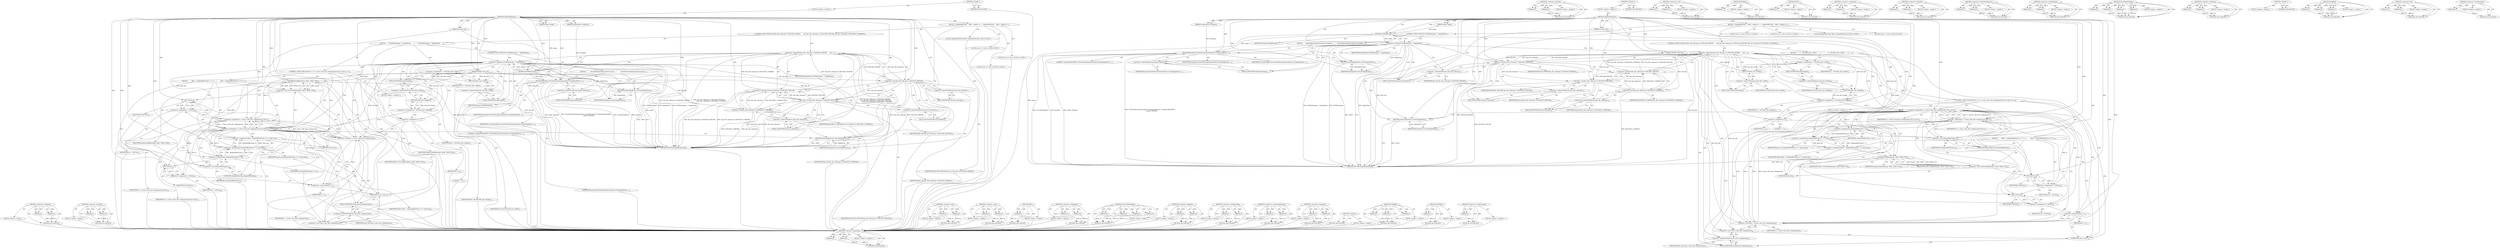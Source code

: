 digraph "&lt;operator&gt;.postIncrement" {
vulnerable_161 [label=<(METHOD,&lt;operator&gt;.notEquals)>];
vulnerable_162 [label=<(PARAM,p1)>];
vulnerable_163 [label=<(PARAM,p2)>];
vulnerable_164 [label=<(BLOCK,&lt;empty&gt;,&lt;empty&gt;)>];
vulnerable_165 [label=<(METHOD_RETURN,ANY)>];
vulnerable_186 [label=<(METHOD,&lt;operator&gt;.lessThan)>];
vulnerable_187 [label=<(PARAM,p1)>];
vulnerable_188 [label=<(PARAM,p2)>];
vulnerable_189 [label=<(BLOCK,&lt;empty&gt;,&lt;empty&gt;)>];
vulnerable_190 [label=<(METHOD_RETURN,ANY)>];
vulnerable_6 [label=<(METHOD,&lt;global&gt;)<SUB>1</SUB>>];
vulnerable_7 [label=<(BLOCK,&lt;empty&gt;,&lt;empty&gt;)<SUB>1</SUB>>];
vulnerable_8 [label=<(METHOD,SkipRGBMipmaps)<SUB>1</SUB>>];
vulnerable_9 [label=<(PARAM,Image *image)<SUB>1</SUB>>];
vulnerable_10 [label=<(PARAM,DDSInfo *dds_info)<SUB>1</SUB>>];
vulnerable_11 [label=<(PARAM,int pixel_size)<SUB>2</SUB>>];
vulnerable_12 [label=<(PARAM,ExceptionInfo *exception)<SUB>2</SUB>>];
vulnerable_13 [label=<(BLOCK,{
  MagickOffsetType
    offset;

  register ss...,{
  MagickOffsetType
    offset;

  register ss...)<SUB>3</SUB>>];
vulnerable_14 [label="<(LOCAL,MagickOffsetType offset: MagickOffsetType)<SUB>5</SUB>>"];
vulnerable_15 [label="<(LOCAL,ssize_t i: ssize_t)<SUB>8</SUB>>"];
vulnerable_16 [label="<(LOCAL,size_t h: size_t)<SUB>11</SUB>>"];
vulnerable_17 [label="<(LOCAL,size_t w: size_t)<SUB>12</SUB>>"];
vulnerable_18 [label=<(CONTROL_STRUCTURE,IF,if (dds_info-&gt;ddscaps1 &amp; DDSCAPS_MIPMAP
       &amp;&amp; (dds_info-&gt;ddscaps1 &amp; DDSCAPS_TEXTURE
| dds_info-&gt;ddscaps2 &amp; DDSCAPS2_CUBEMAP)))<SUB>17</SUB>>];
vulnerable_19 [label=<(&lt;operator&gt;.logicalAnd,dds_info-&gt;ddscaps1 &amp; DDSCAPS_MIPMAP
       &amp;&amp; (...)<SUB>17</SUB>>];
vulnerable_20 [label=<(&lt;operator&gt;.and,dds_info-&gt;ddscaps1 &amp; DDSCAPS_MIPMAP)<SUB>17</SUB>>];
vulnerable_21 [label=<(&lt;operator&gt;.indirectFieldAccess,dds_info-&gt;ddscaps1)<SUB>17</SUB>>];
vulnerable_22 [label=<(IDENTIFIER,dds_info,dds_info-&gt;ddscaps1 &amp; DDSCAPS_MIPMAP)<SUB>17</SUB>>];
vulnerable_23 [label=<(FIELD_IDENTIFIER,ddscaps1,ddscaps1)<SUB>17</SUB>>];
vulnerable_24 [label=<(IDENTIFIER,DDSCAPS_MIPMAP,dds_info-&gt;ddscaps1 &amp; DDSCAPS_MIPMAP)<SUB>17</SUB>>];
vulnerable_25 [label=<(&lt;operator&gt;.logicalOr,dds_info-&gt;ddscaps1 &amp; DDSCAPS_TEXTURE
          ...)<SUB>18</SUB>>];
vulnerable_26 [label=<(&lt;operator&gt;.and,dds_info-&gt;ddscaps1 &amp; DDSCAPS_TEXTURE)<SUB>18</SUB>>];
vulnerable_27 [label=<(&lt;operator&gt;.indirectFieldAccess,dds_info-&gt;ddscaps1)<SUB>18</SUB>>];
vulnerable_28 [label=<(IDENTIFIER,dds_info,dds_info-&gt;ddscaps1 &amp; DDSCAPS_TEXTURE)<SUB>18</SUB>>];
vulnerable_29 [label=<(FIELD_IDENTIFIER,ddscaps1,ddscaps1)<SUB>18</SUB>>];
vulnerable_30 [label=<(IDENTIFIER,DDSCAPS_TEXTURE,dds_info-&gt;ddscaps1 &amp; DDSCAPS_TEXTURE)<SUB>18</SUB>>];
vulnerable_31 [label=<(&lt;operator&gt;.and,dds_info-&gt;ddscaps2 &amp; DDSCAPS2_CUBEMAP)<SUB>19</SUB>>];
vulnerable_32 [label=<(&lt;operator&gt;.indirectFieldAccess,dds_info-&gt;ddscaps2)<SUB>19</SUB>>];
vulnerable_33 [label=<(IDENTIFIER,dds_info,dds_info-&gt;ddscaps2 &amp; DDSCAPS2_CUBEMAP)<SUB>19</SUB>>];
vulnerable_34 [label=<(FIELD_IDENTIFIER,ddscaps2,ddscaps2)<SUB>19</SUB>>];
vulnerable_35 [label=<(IDENTIFIER,DDSCAPS2_CUBEMAP,dds_info-&gt;ddscaps2 &amp; DDSCAPS2_CUBEMAP)<SUB>19</SUB>>];
vulnerable_36 [label=<(BLOCK,{
      if (EOFBlob(image) != MagickFalse)
    ...,{
      if (EOFBlob(image) != MagickFalse)
    ...)<SUB>20</SUB>>];
vulnerable_37 [label=<(CONTROL_STRUCTURE,IF,if (EOFBlob(image) != MagickFalse))<SUB>21</SUB>>];
vulnerable_38 [label=<(&lt;operator&gt;.notEquals,EOFBlob(image) != MagickFalse)<SUB>21</SUB>>];
vulnerable_39 [label=<(EOFBlob,EOFBlob(image))<SUB>21</SUB>>];
vulnerable_40 [label=<(IDENTIFIER,image,EOFBlob(image))<SUB>21</SUB>>];
vulnerable_41 [label=<(IDENTIFIER,MagickFalse,EOFBlob(image) != MagickFalse)<SUB>21</SUB>>];
vulnerable_42 [label=<(BLOCK,{
          ThrowFileException(exception,Corrup...,{
          ThrowFileException(exception,Corrup...)<SUB>22</SUB>>];
vulnerable_43 [label=<(ThrowFileException,ThrowFileException(exception,CorruptImageError,...)<SUB>23</SUB>>];
vulnerable_44 [label=<(IDENTIFIER,exception,ThrowFileException(exception,CorruptImageError,...)<SUB>23</SUB>>];
vulnerable_45 [label=<(IDENTIFIER,CorruptImageError,ThrowFileException(exception,CorruptImageError,...)<SUB>23</SUB>>];
vulnerable_46 [label=<(LITERAL,&quot;UnexpectedEndOfFile&quot;,ThrowFileException(exception,CorruptImageError,...)<SUB>23</SUB>>];
vulnerable_47 [label=<(&lt;operator&gt;.indirectFieldAccess,image-&gt;filename)<SUB>24</SUB>>];
vulnerable_48 [label=<(IDENTIFIER,image,ThrowFileException(exception,CorruptImageError,...)<SUB>24</SUB>>];
vulnerable_49 [label=<(FIELD_IDENTIFIER,filename,filename)<SUB>24</SUB>>];
vulnerable_50 [label=<(RETURN,return(MagickFalse);,return(MagickFalse);)<SUB>25</SUB>>];
vulnerable_51 [label=<(IDENTIFIER,MagickFalse,return(MagickFalse);)<SUB>25</SUB>>];
vulnerable_52 [label=<(&lt;operator&gt;.assignment,w = DIV2(dds_info-&gt;width))<SUB>27</SUB>>];
vulnerable_53 [label=<(IDENTIFIER,w,w = DIV2(dds_info-&gt;width))<SUB>27</SUB>>];
vulnerable_54 [label=<(DIV2,DIV2(dds_info-&gt;width))<SUB>27</SUB>>];
vulnerable_55 [label=<(&lt;operator&gt;.indirectFieldAccess,dds_info-&gt;width)<SUB>27</SUB>>];
vulnerable_56 [label=<(IDENTIFIER,dds_info,DIV2(dds_info-&gt;width))<SUB>27</SUB>>];
vulnerable_57 [label=<(FIELD_IDENTIFIER,width,width)<SUB>27</SUB>>];
vulnerable_58 [label=<(&lt;operator&gt;.assignment,h = DIV2(dds_info-&gt;height))<SUB>28</SUB>>];
vulnerable_59 [label=<(IDENTIFIER,h,h = DIV2(dds_info-&gt;height))<SUB>28</SUB>>];
vulnerable_60 [label=<(DIV2,DIV2(dds_info-&gt;height))<SUB>28</SUB>>];
vulnerable_61 [label=<(&lt;operator&gt;.indirectFieldAccess,dds_info-&gt;height)<SUB>28</SUB>>];
vulnerable_62 [label=<(IDENTIFIER,dds_info,DIV2(dds_info-&gt;height))<SUB>28</SUB>>];
vulnerable_63 [label=<(FIELD_IDENTIFIER,height,height)<SUB>28</SUB>>];
vulnerable_64 [label=<(CONTROL_STRUCTURE,FOR,for (i=1;(i &lt; (ssize_t) dds_info-&gt;mipmapcount) &amp;&amp; w &amp;&amp; h;i++))<SUB>33</SUB>>];
vulnerable_65 [label=<(BLOCK,&lt;empty&gt;,&lt;empty&gt;)<SUB>33</SUB>>];
vulnerable_66 [label=<(&lt;operator&gt;.assignment,i=1)<SUB>33</SUB>>];
vulnerable_67 [label=<(IDENTIFIER,i,i=1)<SUB>33</SUB>>];
vulnerable_68 [label=<(LITERAL,1,i=1)<SUB>33</SUB>>];
vulnerable_69 [label=<(&lt;operator&gt;.logicalAnd,(i &lt; (ssize_t) dds_info-&gt;mipmapcount) &amp;&amp; w &amp;&amp; h)<SUB>33</SUB>>];
vulnerable_70 [label=<(&lt;operator&gt;.logicalAnd,(i &lt; (ssize_t) dds_info-&gt;mipmapcount) &amp;&amp; w)<SUB>33</SUB>>];
vulnerable_71 [label=<(&lt;operator&gt;.lessThan,i &lt; (ssize_t) dds_info-&gt;mipmapcount)<SUB>33</SUB>>];
vulnerable_72 [label=<(IDENTIFIER,i,i &lt; (ssize_t) dds_info-&gt;mipmapcount)<SUB>33</SUB>>];
vulnerable_73 [label=<(&lt;operator&gt;.cast,(ssize_t) dds_info-&gt;mipmapcount)<SUB>33</SUB>>];
vulnerable_74 [label=<(UNKNOWN,ssize_t,ssize_t)<SUB>33</SUB>>];
vulnerable_75 [label=<(&lt;operator&gt;.indirectFieldAccess,dds_info-&gt;mipmapcount)<SUB>33</SUB>>];
vulnerable_76 [label=<(IDENTIFIER,dds_info,(ssize_t) dds_info-&gt;mipmapcount)<SUB>33</SUB>>];
vulnerable_77 [label=<(FIELD_IDENTIFIER,mipmapcount,mipmapcount)<SUB>33</SUB>>];
vulnerable_78 [label=<(IDENTIFIER,w,(i &lt; (ssize_t) dds_info-&gt;mipmapcount) &amp;&amp; w)<SUB>33</SUB>>];
vulnerable_79 [label=<(IDENTIFIER,h,(i &lt; (ssize_t) dds_info-&gt;mipmapcount) &amp;&amp; w &amp;&amp; h)<SUB>33</SUB>>];
vulnerable_80 [label=<(&lt;operator&gt;.postIncrement,i++)<SUB>33</SUB>>];
vulnerable_81 [label=<(IDENTIFIER,i,i++)<SUB>33</SUB>>];
vulnerable_82 [label=<(BLOCK,{
        offset = (MagickOffsetType) w * h * p...,{
        offset = (MagickOffsetType) w * h * p...)<SUB>34</SUB>>];
vulnerable_83 [label=<(&lt;operator&gt;.assignment,offset = (MagickOffsetType) w * h * pixel_size)<SUB>35</SUB>>];
vulnerable_84 [label=<(IDENTIFIER,offset,offset = (MagickOffsetType) w * h * pixel_size)<SUB>35</SUB>>];
vulnerable_85 [label=<(&lt;operator&gt;.multiplication,(MagickOffsetType) w * h * pixel_size)<SUB>35</SUB>>];
vulnerable_86 [label=<(&lt;operator&gt;.multiplication,(MagickOffsetType) w * h)<SUB>35</SUB>>];
vulnerable_87 [label=<(&lt;operator&gt;.cast,(MagickOffsetType) w)<SUB>35</SUB>>];
vulnerable_88 [label=<(UNKNOWN,MagickOffsetType,MagickOffsetType)<SUB>35</SUB>>];
vulnerable_89 [label=<(IDENTIFIER,w,(MagickOffsetType) w)<SUB>35</SUB>>];
vulnerable_90 [label=<(IDENTIFIER,h,(MagickOffsetType) w * h)<SUB>35</SUB>>];
vulnerable_91 [label=<(IDENTIFIER,pixel_size,(MagickOffsetType) w * h * pixel_size)<SUB>35</SUB>>];
vulnerable_92 [label=<(&lt;operator&gt;.cast,(void) SeekBlob(image, offset, SEEK_CUR))<SUB>36</SUB>>];
vulnerable_93 [label=<(UNKNOWN,void,void)<SUB>36</SUB>>];
vulnerable_94 [label=<(SeekBlob,SeekBlob(image, offset, SEEK_CUR))<SUB>36</SUB>>];
vulnerable_95 [label=<(IDENTIFIER,image,SeekBlob(image, offset, SEEK_CUR))<SUB>36</SUB>>];
vulnerable_96 [label=<(IDENTIFIER,offset,SeekBlob(image, offset, SEEK_CUR))<SUB>36</SUB>>];
vulnerable_97 [label=<(IDENTIFIER,SEEK_CUR,SeekBlob(image, offset, SEEK_CUR))<SUB>36</SUB>>];
vulnerable_98 [label=<(&lt;operator&gt;.assignment,w = DIV2(w))<SUB>38</SUB>>];
vulnerable_99 [label=<(IDENTIFIER,w,w = DIV2(w))<SUB>38</SUB>>];
vulnerable_100 [label=<(DIV2,DIV2(w))<SUB>38</SUB>>];
vulnerable_101 [label=<(IDENTIFIER,w,DIV2(w))<SUB>38</SUB>>];
vulnerable_102 [label=<(&lt;operator&gt;.assignment,h = DIV2(h))<SUB>39</SUB>>];
vulnerable_103 [label=<(IDENTIFIER,h,h = DIV2(h))<SUB>39</SUB>>];
vulnerable_104 [label=<(DIV2,DIV2(h))<SUB>39</SUB>>];
vulnerable_105 [label=<(IDENTIFIER,h,DIV2(h))<SUB>39</SUB>>];
vulnerable_106 [label=<(RETURN,return(MagickTrue);,return(MagickTrue);)<SUB>42</SUB>>];
vulnerable_107 [label=<(IDENTIFIER,MagickTrue,return(MagickTrue);)<SUB>42</SUB>>];
vulnerable_108 [label=<(METHOD_RETURN,MagickBooleanType)<SUB>1</SUB>>];
vulnerable_110 [label=<(METHOD_RETURN,ANY)<SUB>1</SUB>>];
vulnerable_191 [label=<(METHOD,&lt;operator&gt;.cast)>];
vulnerable_192 [label=<(PARAM,p1)>];
vulnerable_193 [label=<(PARAM,p2)>];
vulnerable_194 [label=<(BLOCK,&lt;empty&gt;,&lt;empty&gt;)>];
vulnerable_195 [label=<(METHOD_RETURN,ANY)>];
vulnerable_146 [label=<(METHOD,&lt;operator&gt;.and)>];
vulnerable_147 [label=<(PARAM,p1)>];
vulnerable_148 [label=<(PARAM,p2)>];
vulnerable_149 [label=<(BLOCK,&lt;empty&gt;,&lt;empty&gt;)>];
vulnerable_150 [label=<(METHOD_RETURN,ANY)>];
vulnerable_182 [label=<(METHOD,DIV2)>];
vulnerable_183 [label=<(PARAM,p1)>];
vulnerable_184 [label=<(BLOCK,&lt;empty&gt;,&lt;empty&gt;)>];
vulnerable_185 [label=<(METHOD_RETURN,ANY)>];
vulnerable_177 [label=<(METHOD,&lt;operator&gt;.assignment)>];
vulnerable_178 [label=<(PARAM,p1)>];
vulnerable_179 [label=<(PARAM,p2)>];
vulnerable_180 [label=<(BLOCK,&lt;empty&gt;,&lt;empty&gt;)>];
vulnerable_181 [label=<(METHOD_RETURN,ANY)>];
vulnerable_170 [label=<(METHOD,ThrowFileException)>];
vulnerable_171 [label=<(PARAM,p1)>];
vulnerable_172 [label=<(PARAM,p2)>];
vulnerable_173 [label=<(PARAM,p3)>];
vulnerable_174 [label=<(PARAM,p4)>];
vulnerable_175 [label=<(BLOCK,&lt;empty&gt;,&lt;empty&gt;)>];
vulnerable_176 [label=<(METHOD_RETURN,ANY)>];
vulnerable_156 [label=<(METHOD,&lt;operator&gt;.logicalOr)>];
vulnerable_157 [label=<(PARAM,p1)>];
vulnerable_158 [label=<(PARAM,p2)>];
vulnerable_159 [label=<(BLOCK,&lt;empty&gt;,&lt;empty&gt;)>];
vulnerable_160 [label=<(METHOD_RETURN,ANY)>];
vulnerable_200 [label=<(METHOD,&lt;operator&gt;.multiplication)>];
vulnerable_201 [label=<(PARAM,p1)>];
vulnerable_202 [label=<(PARAM,p2)>];
vulnerable_203 [label=<(BLOCK,&lt;empty&gt;,&lt;empty&gt;)>];
vulnerable_204 [label=<(METHOD_RETURN,ANY)>];
vulnerable_151 [label=<(METHOD,&lt;operator&gt;.indirectFieldAccess)>];
vulnerable_152 [label=<(PARAM,p1)>];
vulnerable_153 [label=<(PARAM,p2)>];
vulnerable_154 [label=<(BLOCK,&lt;empty&gt;,&lt;empty&gt;)>];
vulnerable_155 [label=<(METHOD_RETURN,ANY)>];
vulnerable_141 [label=<(METHOD,&lt;operator&gt;.logicalAnd)>];
vulnerable_142 [label=<(PARAM,p1)>];
vulnerable_143 [label=<(PARAM,p2)>];
vulnerable_144 [label=<(BLOCK,&lt;empty&gt;,&lt;empty&gt;)>];
vulnerable_145 [label=<(METHOD_RETURN,ANY)>];
vulnerable_135 [label=<(METHOD,&lt;global&gt;)<SUB>1</SUB>>];
vulnerable_136 [label=<(BLOCK,&lt;empty&gt;,&lt;empty&gt;)>];
vulnerable_137 [label=<(METHOD_RETURN,ANY)>];
vulnerable_205 [label=<(METHOD,SeekBlob)>];
vulnerable_206 [label=<(PARAM,p1)>];
vulnerable_207 [label=<(PARAM,p2)>];
vulnerable_208 [label=<(PARAM,p3)>];
vulnerable_209 [label=<(BLOCK,&lt;empty&gt;,&lt;empty&gt;)>];
vulnerable_210 [label=<(METHOD_RETURN,ANY)>];
vulnerable_166 [label=<(METHOD,EOFBlob)>];
vulnerable_167 [label=<(PARAM,p1)>];
vulnerable_168 [label=<(BLOCK,&lt;empty&gt;,&lt;empty&gt;)>];
vulnerable_169 [label=<(METHOD_RETURN,ANY)>];
vulnerable_196 [label=<(METHOD,&lt;operator&gt;.postIncrement)>];
vulnerable_197 [label=<(PARAM,p1)>];
vulnerable_198 [label=<(BLOCK,&lt;empty&gt;,&lt;empty&gt;)>];
vulnerable_199 [label=<(METHOD_RETURN,ANY)>];
fixed_162 [label=<(METHOD,&lt;operator&gt;.logicalAnd)>];
fixed_163 [label=<(PARAM,p1)>];
fixed_164 [label=<(PARAM,p2)>];
fixed_165 [label=<(BLOCK,&lt;empty&gt;,&lt;empty&gt;)>];
fixed_166 [label=<(METHOD_RETURN,ANY)>];
fixed_186 [label=<(METHOD,&lt;operator&gt;.lessThan)>];
fixed_187 [label=<(PARAM,p1)>];
fixed_188 [label=<(PARAM,p2)>];
fixed_189 [label=<(BLOCK,&lt;empty&gt;,&lt;empty&gt;)>];
fixed_190 [label=<(METHOD_RETURN,ANY)>];
fixed_6 [label=<(METHOD,&lt;global&gt;)<SUB>1</SUB>>];
fixed_7 [label=<(BLOCK,&lt;empty&gt;,&lt;empty&gt;)<SUB>1</SUB>>];
fixed_8 [label=<(METHOD,SkipRGBMipmaps)<SUB>1</SUB>>];
fixed_9 [label=<(PARAM,Image *image)<SUB>1</SUB>>];
fixed_10 [label=<(PARAM,DDSInfo *dds_info)<SUB>1</SUB>>];
fixed_11 [label=<(PARAM,int pixel_size)<SUB>2</SUB>>];
fixed_12 [label=<(PARAM,ExceptionInfo *exception)<SUB>2</SUB>>];
fixed_13 [label=<(BLOCK,{
  MagickOffsetType
    offset;

  register ss...,{
  MagickOffsetType
    offset;

  register ss...)<SUB>3</SUB>>];
fixed_14 [label="<(LOCAL,MagickOffsetType offset: MagickOffsetType)<SUB>5</SUB>>"];
fixed_15 [label="<(LOCAL,ssize_t i: ssize_t)<SUB>8</SUB>>"];
fixed_16 [label="<(LOCAL,size_t h: size_t)<SUB>11</SUB>>"];
fixed_17 [label="<(LOCAL,size_t w: size_t)<SUB>12</SUB>>"];
fixed_18 [label=<(CONTROL_STRUCTURE,IF,if (EOFBlob(image) != MagickFalse))<SUB>17</SUB>>];
fixed_19 [label=<(&lt;operator&gt;.notEquals,EOFBlob(image) != MagickFalse)<SUB>17</SUB>>];
fixed_20 [label=<(EOFBlob,EOFBlob(image))<SUB>17</SUB>>];
fixed_21 [label=<(IDENTIFIER,image,EOFBlob(image))<SUB>17</SUB>>];
fixed_22 [label=<(IDENTIFIER,MagickFalse,EOFBlob(image) != MagickFalse)<SUB>17</SUB>>];
fixed_23 [label=<(BLOCK,{
      ThrowFileException(exception,CorruptIma...,{
      ThrowFileException(exception,CorruptIma...)<SUB>18</SUB>>];
fixed_24 [label=<(ThrowFileException,ThrowFileException(exception,CorruptImageError,...)<SUB>19</SUB>>];
fixed_25 [label=<(IDENTIFIER,exception,ThrowFileException(exception,CorruptImageError,...)<SUB>19</SUB>>];
fixed_26 [label=<(IDENTIFIER,CorruptImageError,ThrowFileException(exception,CorruptImageError,...)<SUB>19</SUB>>];
fixed_27 [label=<(LITERAL,&quot;UnexpectedEndOfFile&quot;,ThrowFileException(exception,CorruptImageError,...)<SUB>19</SUB>>];
fixed_28 [label=<(&lt;operator&gt;.indirectFieldAccess,image-&gt;filename)<SUB>20</SUB>>];
fixed_29 [label=<(IDENTIFIER,image,ThrowFileException(exception,CorruptImageError,...)<SUB>20</SUB>>];
fixed_30 [label=<(FIELD_IDENTIFIER,filename,filename)<SUB>20</SUB>>];
fixed_31 [label=<(RETURN,return(MagickFalse);,return(MagickFalse);)<SUB>21</SUB>>];
fixed_32 [label=<(IDENTIFIER,MagickFalse,return(MagickFalse);)<SUB>21</SUB>>];
fixed_33 [label=<(CONTROL_STRUCTURE,IF,if (dds_info-&gt;ddscaps1 &amp; DDSCAPS_MIPMAP
       &amp;&amp; (dds_info-&gt;ddscaps1 &amp; DDSCAPS_TEXTURE
| dds_info-&gt;ddscaps2 &amp; DDSCAPS2_CUBEMAP)))<SUB>23</SUB>>];
fixed_34 [label=<(&lt;operator&gt;.logicalAnd,dds_info-&gt;ddscaps1 &amp; DDSCAPS_MIPMAP
       &amp;&amp; (...)<SUB>23</SUB>>];
fixed_35 [label=<(&lt;operator&gt;.and,dds_info-&gt;ddscaps1 &amp; DDSCAPS_MIPMAP)<SUB>23</SUB>>];
fixed_36 [label=<(&lt;operator&gt;.indirectFieldAccess,dds_info-&gt;ddscaps1)<SUB>23</SUB>>];
fixed_37 [label=<(IDENTIFIER,dds_info,dds_info-&gt;ddscaps1 &amp; DDSCAPS_MIPMAP)<SUB>23</SUB>>];
fixed_38 [label=<(FIELD_IDENTIFIER,ddscaps1,ddscaps1)<SUB>23</SUB>>];
fixed_39 [label=<(IDENTIFIER,DDSCAPS_MIPMAP,dds_info-&gt;ddscaps1 &amp; DDSCAPS_MIPMAP)<SUB>23</SUB>>];
fixed_40 [label=<(&lt;operator&gt;.logicalOr,dds_info-&gt;ddscaps1 &amp; DDSCAPS_TEXTURE
          ...)<SUB>24</SUB>>];
fixed_41 [label=<(&lt;operator&gt;.and,dds_info-&gt;ddscaps1 &amp; DDSCAPS_TEXTURE)<SUB>24</SUB>>];
fixed_42 [label=<(&lt;operator&gt;.indirectFieldAccess,dds_info-&gt;ddscaps1)<SUB>24</SUB>>];
fixed_43 [label=<(IDENTIFIER,dds_info,dds_info-&gt;ddscaps1 &amp; DDSCAPS_TEXTURE)<SUB>24</SUB>>];
fixed_44 [label=<(FIELD_IDENTIFIER,ddscaps1,ddscaps1)<SUB>24</SUB>>];
fixed_45 [label=<(IDENTIFIER,DDSCAPS_TEXTURE,dds_info-&gt;ddscaps1 &amp; DDSCAPS_TEXTURE)<SUB>24</SUB>>];
fixed_46 [label=<(&lt;operator&gt;.and,dds_info-&gt;ddscaps2 &amp; DDSCAPS2_CUBEMAP)<SUB>25</SUB>>];
fixed_47 [label=<(&lt;operator&gt;.indirectFieldAccess,dds_info-&gt;ddscaps2)<SUB>25</SUB>>];
fixed_48 [label=<(IDENTIFIER,dds_info,dds_info-&gt;ddscaps2 &amp; DDSCAPS2_CUBEMAP)<SUB>25</SUB>>];
fixed_49 [label=<(FIELD_IDENTIFIER,ddscaps2,ddscaps2)<SUB>25</SUB>>];
fixed_50 [label=<(IDENTIFIER,DDSCAPS2_CUBEMAP,dds_info-&gt;ddscaps2 &amp; DDSCAPS2_CUBEMAP)<SUB>25</SUB>>];
fixed_51 [label=<(BLOCK,{
       w = DIV2(dds_info-&gt;width);
       h = ...,{
       w = DIV2(dds_info-&gt;width);
       h = ...)<SUB>26</SUB>>];
fixed_52 [label=<(&lt;operator&gt;.assignment,w = DIV2(dds_info-&gt;width))<SUB>27</SUB>>];
fixed_53 [label=<(IDENTIFIER,w,w = DIV2(dds_info-&gt;width))<SUB>27</SUB>>];
fixed_54 [label=<(DIV2,DIV2(dds_info-&gt;width))<SUB>27</SUB>>];
fixed_55 [label=<(&lt;operator&gt;.indirectFieldAccess,dds_info-&gt;width)<SUB>27</SUB>>];
fixed_56 [label=<(IDENTIFIER,dds_info,DIV2(dds_info-&gt;width))<SUB>27</SUB>>];
fixed_57 [label=<(FIELD_IDENTIFIER,width,width)<SUB>27</SUB>>];
fixed_58 [label=<(&lt;operator&gt;.assignment,h = DIV2(dds_info-&gt;height))<SUB>28</SUB>>];
fixed_59 [label=<(IDENTIFIER,h,h = DIV2(dds_info-&gt;height))<SUB>28</SUB>>];
fixed_60 [label=<(DIV2,DIV2(dds_info-&gt;height))<SUB>28</SUB>>];
fixed_61 [label=<(&lt;operator&gt;.indirectFieldAccess,dds_info-&gt;height)<SUB>28</SUB>>];
fixed_62 [label=<(IDENTIFIER,dds_info,DIV2(dds_info-&gt;height))<SUB>28</SUB>>];
fixed_63 [label=<(FIELD_IDENTIFIER,height,height)<SUB>28</SUB>>];
fixed_64 [label=<(CONTROL_STRUCTURE,FOR,for (i=1;(i &lt; (ssize_t) dds_info-&gt;mipmapcount) &amp;&amp; w &amp;&amp; h;i++))<SUB>33</SUB>>];
fixed_65 [label=<(BLOCK,&lt;empty&gt;,&lt;empty&gt;)<SUB>33</SUB>>];
fixed_66 [label=<(&lt;operator&gt;.assignment,i=1)<SUB>33</SUB>>];
fixed_67 [label=<(IDENTIFIER,i,i=1)<SUB>33</SUB>>];
fixed_68 [label=<(LITERAL,1,i=1)<SUB>33</SUB>>];
fixed_69 [label=<(&lt;operator&gt;.logicalAnd,(i &lt; (ssize_t) dds_info-&gt;mipmapcount) &amp;&amp; w &amp;&amp; h)<SUB>33</SUB>>];
fixed_70 [label=<(&lt;operator&gt;.logicalAnd,(i &lt; (ssize_t) dds_info-&gt;mipmapcount) &amp;&amp; w)<SUB>33</SUB>>];
fixed_71 [label=<(&lt;operator&gt;.lessThan,i &lt; (ssize_t) dds_info-&gt;mipmapcount)<SUB>33</SUB>>];
fixed_72 [label=<(IDENTIFIER,i,i &lt; (ssize_t) dds_info-&gt;mipmapcount)<SUB>33</SUB>>];
fixed_73 [label=<(&lt;operator&gt;.cast,(ssize_t) dds_info-&gt;mipmapcount)<SUB>33</SUB>>];
fixed_74 [label=<(UNKNOWN,ssize_t,ssize_t)<SUB>33</SUB>>];
fixed_75 [label=<(&lt;operator&gt;.indirectFieldAccess,dds_info-&gt;mipmapcount)<SUB>33</SUB>>];
fixed_76 [label=<(IDENTIFIER,dds_info,(ssize_t) dds_info-&gt;mipmapcount)<SUB>33</SUB>>];
fixed_77 [label=<(FIELD_IDENTIFIER,mipmapcount,mipmapcount)<SUB>33</SUB>>];
fixed_78 [label=<(IDENTIFIER,w,(i &lt; (ssize_t) dds_info-&gt;mipmapcount) &amp;&amp; w)<SUB>33</SUB>>];
fixed_79 [label=<(IDENTIFIER,h,(i &lt; (ssize_t) dds_info-&gt;mipmapcount) &amp;&amp; w &amp;&amp; h)<SUB>33</SUB>>];
fixed_80 [label=<(&lt;operator&gt;.postIncrement,i++)<SUB>33</SUB>>];
fixed_81 [label=<(IDENTIFIER,i,i++)<SUB>33</SUB>>];
fixed_82 [label=<(BLOCK,{
        offset = (MagickOffsetType) w * h * p...,{
        offset = (MagickOffsetType) w * h * p...)<SUB>34</SUB>>];
fixed_83 [label=<(&lt;operator&gt;.assignment,offset = (MagickOffsetType) w * h * pixel_size)<SUB>35</SUB>>];
fixed_84 [label=<(IDENTIFIER,offset,offset = (MagickOffsetType) w * h * pixel_size)<SUB>35</SUB>>];
fixed_85 [label=<(&lt;operator&gt;.multiplication,(MagickOffsetType) w * h * pixel_size)<SUB>35</SUB>>];
fixed_86 [label=<(&lt;operator&gt;.multiplication,(MagickOffsetType) w * h)<SUB>35</SUB>>];
fixed_87 [label=<(&lt;operator&gt;.cast,(MagickOffsetType) w)<SUB>35</SUB>>];
fixed_88 [label=<(UNKNOWN,MagickOffsetType,MagickOffsetType)<SUB>35</SUB>>];
fixed_89 [label=<(IDENTIFIER,w,(MagickOffsetType) w)<SUB>35</SUB>>];
fixed_90 [label=<(IDENTIFIER,h,(MagickOffsetType) w * h)<SUB>35</SUB>>];
fixed_91 [label=<(IDENTIFIER,pixel_size,(MagickOffsetType) w * h * pixel_size)<SUB>35</SUB>>];
fixed_92 [label=<(&lt;operator&gt;.cast,(void) SeekBlob(image, offset, SEEK_CUR))<SUB>36</SUB>>];
fixed_93 [label=<(UNKNOWN,void,void)<SUB>36</SUB>>];
fixed_94 [label=<(SeekBlob,SeekBlob(image, offset, SEEK_CUR))<SUB>36</SUB>>];
fixed_95 [label=<(IDENTIFIER,image,SeekBlob(image, offset, SEEK_CUR))<SUB>36</SUB>>];
fixed_96 [label=<(IDENTIFIER,offset,SeekBlob(image, offset, SEEK_CUR))<SUB>36</SUB>>];
fixed_97 [label=<(IDENTIFIER,SEEK_CUR,SeekBlob(image, offset, SEEK_CUR))<SUB>36</SUB>>];
fixed_98 [label=<(&lt;operator&gt;.assignment,w = DIV2(w))<SUB>38</SUB>>];
fixed_99 [label=<(IDENTIFIER,w,w = DIV2(w))<SUB>38</SUB>>];
fixed_100 [label=<(DIV2,DIV2(w))<SUB>38</SUB>>];
fixed_101 [label=<(IDENTIFIER,w,DIV2(w))<SUB>38</SUB>>];
fixed_102 [label=<(&lt;operator&gt;.assignment,h = DIV2(h))<SUB>39</SUB>>];
fixed_103 [label=<(IDENTIFIER,h,h = DIV2(h))<SUB>39</SUB>>];
fixed_104 [label=<(DIV2,DIV2(h))<SUB>39</SUB>>];
fixed_105 [label=<(IDENTIFIER,h,DIV2(h))<SUB>39</SUB>>];
fixed_106 [label=<(RETURN,return(MagickTrue);,return(MagickTrue);)<SUB>42</SUB>>];
fixed_107 [label=<(IDENTIFIER,MagickTrue,return(MagickTrue);)<SUB>42</SUB>>];
fixed_108 [label=<(METHOD_RETURN,MagickBooleanType)<SUB>1</SUB>>];
fixed_110 [label=<(METHOD_RETURN,ANY)<SUB>1</SUB>>];
fixed_191 [label=<(METHOD,&lt;operator&gt;.cast)>];
fixed_192 [label=<(PARAM,p1)>];
fixed_193 [label=<(PARAM,p2)>];
fixed_194 [label=<(BLOCK,&lt;empty&gt;,&lt;empty&gt;)>];
fixed_195 [label=<(METHOD_RETURN,ANY)>];
fixed_146 [label=<(METHOD,EOFBlob)>];
fixed_147 [label=<(PARAM,p1)>];
fixed_148 [label=<(BLOCK,&lt;empty&gt;,&lt;empty&gt;)>];
fixed_149 [label=<(METHOD_RETURN,ANY)>];
fixed_182 [label=<(METHOD,DIV2)>];
fixed_183 [label=<(PARAM,p1)>];
fixed_184 [label=<(BLOCK,&lt;empty&gt;,&lt;empty&gt;)>];
fixed_185 [label=<(METHOD_RETURN,ANY)>];
fixed_177 [label=<(METHOD,&lt;operator&gt;.assignment)>];
fixed_178 [label=<(PARAM,p1)>];
fixed_179 [label=<(PARAM,p2)>];
fixed_180 [label=<(BLOCK,&lt;empty&gt;,&lt;empty&gt;)>];
fixed_181 [label=<(METHOD_RETURN,ANY)>];
fixed_172 [label=<(METHOD,&lt;operator&gt;.logicalOr)>];
fixed_173 [label=<(PARAM,p1)>];
fixed_174 [label=<(PARAM,p2)>];
fixed_175 [label=<(BLOCK,&lt;empty&gt;,&lt;empty&gt;)>];
fixed_176 [label=<(METHOD_RETURN,ANY)>];
fixed_157 [label=<(METHOD,&lt;operator&gt;.indirectFieldAccess)>];
fixed_158 [label=<(PARAM,p1)>];
fixed_159 [label=<(PARAM,p2)>];
fixed_160 [label=<(BLOCK,&lt;empty&gt;,&lt;empty&gt;)>];
fixed_161 [label=<(METHOD_RETURN,ANY)>];
fixed_200 [label=<(METHOD,&lt;operator&gt;.multiplication)>];
fixed_201 [label=<(PARAM,p1)>];
fixed_202 [label=<(PARAM,p2)>];
fixed_203 [label=<(BLOCK,&lt;empty&gt;,&lt;empty&gt;)>];
fixed_204 [label=<(METHOD_RETURN,ANY)>];
fixed_150 [label=<(METHOD,ThrowFileException)>];
fixed_151 [label=<(PARAM,p1)>];
fixed_152 [label=<(PARAM,p2)>];
fixed_153 [label=<(PARAM,p3)>];
fixed_154 [label=<(PARAM,p4)>];
fixed_155 [label=<(BLOCK,&lt;empty&gt;,&lt;empty&gt;)>];
fixed_156 [label=<(METHOD_RETURN,ANY)>];
fixed_141 [label=<(METHOD,&lt;operator&gt;.notEquals)>];
fixed_142 [label=<(PARAM,p1)>];
fixed_143 [label=<(PARAM,p2)>];
fixed_144 [label=<(BLOCK,&lt;empty&gt;,&lt;empty&gt;)>];
fixed_145 [label=<(METHOD_RETURN,ANY)>];
fixed_135 [label=<(METHOD,&lt;global&gt;)<SUB>1</SUB>>];
fixed_136 [label=<(BLOCK,&lt;empty&gt;,&lt;empty&gt;)>];
fixed_137 [label=<(METHOD_RETURN,ANY)>];
fixed_205 [label=<(METHOD,SeekBlob)>];
fixed_206 [label=<(PARAM,p1)>];
fixed_207 [label=<(PARAM,p2)>];
fixed_208 [label=<(PARAM,p3)>];
fixed_209 [label=<(BLOCK,&lt;empty&gt;,&lt;empty&gt;)>];
fixed_210 [label=<(METHOD_RETURN,ANY)>];
fixed_167 [label=<(METHOD,&lt;operator&gt;.and)>];
fixed_168 [label=<(PARAM,p1)>];
fixed_169 [label=<(PARAM,p2)>];
fixed_170 [label=<(BLOCK,&lt;empty&gt;,&lt;empty&gt;)>];
fixed_171 [label=<(METHOD_RETURN,ANY)>];
fixed_196 [label=<(METHOD,&lt;operator&gt;.postIncrement)>];
fixed_197 [label=<(PARAM,p1)>];
fixed_198 [label=<(BLOCK,&lt;empty&gt;,&lt;empty&gt;)>];
fixed_199 [label=<(METHOD_RETURN,ANY)>];
vulnerable_161 -> vulnerable_162  [key=0, label="AST: "];
vulnerable_161 -> vulnerable_162  [key=1, label="DDG: "];
vulnerable_161 -> vulnerable_164  [key=0, label="AST: "];
vulnerable_161 -> vulnerable_163  [key=0, label="AST: "];
vulnerable_161 -> vulnerable_163  [key=1, label="DDG: "];
vulnerable_161 -> vulnerable_165  [key=0, label="AST: "];
vulnerable_161 -> vulnerable_165  [key=1, label="CFG: "];
vulnerable_162 -> vulnerable_165  [key=0, label="DDG: p1"];
vulnerable_163 -> vulnerable_165  [key=0, label="DDG: p2"];
vulnerable_164 -> fixed_162  [key=0];
vulnerable_165 -> fixed_162  [key=0];
vulnerable_186 -> vulnerable_187  [key=0, label="AST: "];
vulnerable_186 -> vulnerable_187  [key=1, label="DDG: "];
vulnerable_186 -> vulnerable_189  [key=0, label="AST: "];
vulnerable_186 -> vulnerable_188  [key=0, label="AST: "];
vulnerable_186 -> vulnerable_188  [key=1, label="DDG: "];
vulnerable_186 -> vulnerable_190  [key=0, label="AST: "];
vulnerable_186 -> vulnerable_190  [key=1, label="CFG: "];
vulnerable_187 -> vulnerable_190  [key=0, label="DDG: p1"];
vulnerable_188 -> vulnerable_190  [key=0, label="DDG: p2"];
vulnerable_189 -> fixed_162  [key=0];
vulnerable_190 -> fixed_162  [key=0];
vulnerable_6 -> vulnerable_7  [key=0, label="AST: "];
vulnerable_6 -> vulnerable_110  [key=0, label="AST: "];
vulnerable_6 -> vulnerable_110  [key=1, label="CFG: "];
vulnerable_7 -> vulnerable_8  [key=0, label="AST: "];
vulnerable_8 -> vulnerable_9  [key=0, label="AST: "];
vulnerable_8 -> vulnerable_9  [key=1, label="DDG: "];
vulnerable_8 -> vulnerable_10  [key=0, label="AST: "];
vulnerable_8 -> vulnerable_10  [key=1, label="DDG: "];
vulnerable_8 -> vulnerable_11  [key=0, label="AST: "];
vulnerable_8 -> vulnerable_11  [key=1, label="DDG: "];
vulnerable_8 -> vulnerable_12  [key=0, label="AST: "];
vulnerable_8 -> vulnerable_12  [key=1, label="DDG: "];
vulnerable_8 -> vulnerable_13  [key=0, label="AST: "];
vulnerable_8 -> vulnerable_108  [key=0, label="AST: "];
vulnerable_8 -> vulnerable_23  [key=0, label="CFG: "];
vulnerable_8 -> vulnerable_106  [key=0, label="DDG: "];
vulnerable_8 -> vulnerable_107  [key=0, label="DDG: "];
vulnerable_8 -> vulnerable_20  [key=0, label="DDG: "];
vulnerable_8 -> vulnerable_26  [key=0, label="DDG: "];
vulnerable_8 -> vulnerable_31  [key=0, label="DDG: "];
vulnerable_8 -> vulnerable_38  [key=0, label="DDG: "];
vulnerable_8 -> vulnerable_66  [key=0, label="DDG: "];
vulnerable_8 -> vulnerable_69  [key=0, label="DDG: "];
vulnerable_8 -> vulnerable_80  [key=0, label="DDG: "];
vulnerable_8 -> vulnerable_39  [key=0, label="DDG: "];
vulnerable_8 -> vulnerable_43  [key=0, label="DDG: "];
vulnerable_8 -> vulnerable_51  [key=0, label="DDG: "];
vulnerable_8 -> vulnerable_70  [key=0, label="DDG: "];
vulnerable_8 -> vulnerable_71  [key=0, label="DDG: "];
vulnerable_8 -> vulnerable_85  [key=0, label="DDG: "];
vulnerable_8 -> vulnerable_94  [key=0, label="DDG: "];
vulnerable_8 -> vulnerable_100  [key=0, label="DDG: "];
vulnerable_8 -> vulnerable_104  [key=0, label="DDG: "];
vulnerable_8 -> vulnerable_86  [key=0, label="DDG: "];
vulnerable_8 -> vulnerable_87  [key=0, label="DDG: "];
vulnerable_9 -> vulnerable_39  [key=0, label="DDG: image"];
vulnerable_10 -> vulnerable_108  [key=0, label="DDG: dds_info"];
vulnerable_10 -> vulnerable_20  [key=0, label="DDG: dds_info"];
vulnerable_10 -> vulnerable_26  [key=0, label="DDG: dds_info"];
vulnerable_10 -> vulnerable_31  [key=0, label="DDG: dds_info"];
vulnerable_10 -> vulnerable_54  [key=0, label="DDG: dds_info"];
vulnerable_10 -> vulnerable_60  [key=0, label="DDG: dds_info"];
vulnerable_10 -> vulnerable_71  [key=0, label="DDG: dds_info"];
vulnerable_10 -> vulnerable_73  [key=0, label="DDG: dds_info"];
vulnerable_11 -> vulnerable_108  [key=0, label="DDG: pixel_size"];
vulnerable_11 -> vulnerable_85  [key=0, label="DDG: pixel_size"];
vulnerable_12 -> vulnerable_43  [key=0, label="DDG: exception"];
vulnerable_13 -> vulnerable_14  [key=0, label="AST: "];
vulnerable_13 -> vulnerable_15  [key=0, label="AST: "];
vulnerable_13 -> vulnerable_16  [key=0, label="AST: "];
vulnerable_13 -> vulnerable_17  [key=0, label="AST: "];
vulnerable_13 -> vulnerable_18  [key=0, label="AST: "];
vulnerable_13 -> vulnerable_106  [key=0, label="AST: "];
vulnerable_14 -> fixed_162  [key=0];
vulnerable_15 -> fixed_162  [key=0];
vulnerable_16 -> fixed_162  [key=0];
vulnerable_17 -> fixed_162  [key=0];
vulnerable_18 -> vulnerable_19  [key=0, label="AST: "];
vulnerable_18 -> vulnerable_36  [key=0, label="AST: "];
vulnerable_19 -> vulnerable_20  [key=0, label="AST: "];
vulnerable_19 -> vulnerable_25  [key=0, label="AST: "];
vulnerable_19 -> vulnerable_39  [key=0, label="CFG: "];
vulnerable_19 -> vulnerable_39  [key=1, label="CDG: "];
vulnerable_19 -> vulnerable_106  [key=0, label="CFG: "];
vulnerable_19 -> vulnerable_106  [key=1, label="CDG: "];
vulnerable_19 -> vulnerable_108  [key=0, label="DDG: dds_info-&gt;ddscaps1 &amp; DDSCAPS_MIPMAP"];
vulnerable_19 -> vulnerable_108  [key=1, label="DDG: dds_info-&gt;ddscaps1 &amp; DDSCAPS_TEXTURE
           || dds_info-&gt;ddscaps2 &amp; DDSCAPS2_CUBEMAP"];
vulnerable_19 -> vulnerable_108  [key=2, label="DDG: dds_info-&gt;ddscaps1 &amp; DDSCAPS_MIPMAP
       &amp;&amp; (dds_info-&gt;ddscaps1 &amp; DDSCAPS_TEXTURE
           || dds_info-&gt;ddscaps2 &amp; DDSCAPS2_CUBEMAP)"];
vulnerable_19 -> vulnerable_38  [key=0, label="CDG: "];
vulnerable_20 -> vulnerable_21  [key=0, label="AST: "];
vulnerable_20 -> vulnerable_24  [key=0, label="AST: "];
vulnerable_20 -> vulnerable_19  [key=0, label="CFG: "];
vulnerable_20 -> vulnerable_19  [key=1, label="DDG: dds_info-&gt;ddscaps1"];
vulnerable_20 -> vulnerable_19  [key=2, label="DDG: DDSCAPS_MIPMAP"];
vulnerable_20 -> vulnerable_29  [key=0, label="CFG: "];
vulnerable_20 -> vulnerable_29  [key=1, label="CDG: "];
vulnerable_20 -> vulnerable_108  [key=0, label="DDG: dds_info-&gt;ddscaps1"];
vulnerable_20 -> vulnerable_108  [key=1, label="DDG: DDSCAPS_MIPMAP"];
vulnerable_20 -> vulnerable_26  [key=0, label="DDG: dds_info-&gt;ddscaps1"];
vulnerable_20 -> vulnerable_26  [key=1, label="CDG: "];
vulnerable_20 -> vulnerable_25  [key=0, label="CDG: "];
vulnerable_20 -> vulnerable_27  [key=0, label="CDG: "];
vulnerable_21 -> vulnerable_22  [key=0, label="AST: "];
vulnerable_21 -> vulnerable_23  [key=0, label="AST: "];
vulnerable_21 -> vulnerable_20  [key=0, label="CFG: "];
vulnerable_22 -> fixed_162  [key=0];
vulnerable_23 -> vulnerable_21  [key=0, label="CFG: "];
vulnerable_24 -> fixed_162  [key=0];
vulnerable_25 -> vulnerable_26  [key=0, label="AST: "];
vulnerable_25 -> vulnerable_31  [key=0, label="AST: "];
vulnerable_25 -> vulnerable_19  [key=0, label="CFG: "];
vulnerable_25 -> vulnerable_19  [key=1, label="DDG: dds_info-&gt;ddscaps1 &amp; DDSCAPS_TEXTURE"];
vulnerable_25 -> vulnerable_19  [key=2, label="DDG: dds_info-&gt;ddscaps2 &amp; DDSCAPS2_CUBEMAP"];
vulnerable_25 -> vulnerable_108  [key=0, label="DDG: dds_info-&gt;ddscaps1 &amp; DDSCAPS_TEXTURE"];
vulnerable_25 -> vulnerable_108  [key=1, label="DDG: dds_info-&gt;ddscaps2 &amp; DDSCAPS2_CUBEMAP"];
vulnerable_26 -> vulnerable_27  [key=0, label="AST: "];
vulnerable_26 -> vulnerable_30  [key=0, label="AST: "];
vulnerable_26 -> vulnerable_25  [key=0, label="CFG: "];
vulnerable_26 -> vulnerable_25  [key=1, label="DDG: dds_info-&gt;ddscaps1"];
vulnerable_26 -> vulnerable_25  [key=2, label="DDG: DDSCAPS_TEXTURE"];
vulnerable_26 -> vulnerable_34  [key=0, label="CFG: "];
vulnerable_26 -> vulnerable_34  [key=1, label="CDG: "];
vulnerable_26 -> vulnerable_108  [key=0, label="DDG: dds_info-&gt;ddscaps1"];
vulnerable_26 -> vulnerable_108  [key=1, label="DDG: DDSCAPS_TEXTURE"];
vulnerable_26 -> vulnerable_32  [key=0, label="CDG: "];
vulnerable_26 -> vulnerable_31  [key=0, label="CDG: "];
vulnerable_27 -> vulnerable_28  [key=0, label="AST: "];
vulnerable_27 -> vulnerable_29  [key=0, label="AST: "];
vulnerable_27 -> vulnerable_26  [key=0, label="CFG: "];
vulnerable_28 -> fixed_162  [key=0];
vulnerable_29 -> vulnerable_27  [key=0, label="CFG: "];
vulnerable_30 -> fixed_162  [key=0];
vulnerable_31 -> vulnerable_32  [key=0, label="AST: "];
vulnerable_31 -> vulnerable_35  [key=0, label="AST: "];
vulnerable_31 -> vulnerable_25  [key=0, label="CFG: "];
vulnerable_31 -> vulnerable_25  [key=1, label="DDG: dds_info-&gt;ddscaps2"];
vulnerable_31 -> vulnerable_25  [key=2, label="DDG: DDSCAPS2_CUBEMAP"];
vulnerable_31 -> vulnerable_108  [key=0, label="DDG: dds_info-&gt;ddscaps2"];
vulnerable_31 -> vulnerable_108  [key=1, label="DDG: DDSCAPS2_CUBEMAP"];
vulnerable_32 -> vulnerable_33  [key=0, label="AST: "];
vulnerable_32 -> vulnerable_34  [key=0, label="AST: "];
vulnerable_32 -> vulnerable_31  [key=0, label="CFG: "];
vulnerable_33 -> fixed_162  [key=0];
vulnerable_34 -> vulnerable_32  [key=0, label="CFG: "];
vulnerable_35 -> fixed_162  [key=0];
vulnerable_36 -> vulnerable_37  [key=0, label="AST: "];
vulnerable_36 -> vulnerable_52  [key=0, label="AST: "];
vulnerable_36 -> vulnerable_58  [key=0, label="AST: "];
vulnerable_36 -> vulnerable_64  [key=0, label="AST: "];
vulnerable_37 -> vulnerable_38  [key=0, label="AST: "];
vulnerable_37 -> vulnerable_42  [key=0, label="AST: "];
vulnerable_38 -> vulnerable_39  [key=0, label="AST: "];
vulnerable_38 -> vulnerable_41  [key=0, label="AST: "];
vulnerable_38 -> vulnerable_49  [key=0, label="CFG: "];
vulnerable_38 -> vulnerable_49  [key=1, label="CDG: "];
vulnerable_38 -> vulnerable_57  [key=0, label="CFG: "];
vulnerable_38 -> vulnerable_57  [key=1, label="CDG: "];
vulnerable_38 -> vulnerable_108  [key=0, label="DDG: EOFBlob(image)"];
vulnerable_38 -> vulnerable_108  [key=1, label="DDG: MagickFalse"];
vulnerable_38 -> vulnerable_108  [key=2, label="DDG: EOFBlob(image) != MagickFalse"];
vulnerable_38 -> vulnerable_51  [key=0, label="DDG: MagickFalse"];
vulnerable_38 -> vulnerable_47  [key=0, label="CDG: "];
vulnerable_38 -> vulnerable_60  [key=0, label="CDG: "];
vulnerable_38 -> vulnerable_73  [key=0, label="CDG: "];
vulnerable_38 -> vulnerable_77  [key=0, label="CDG: "];
vulnerable_38 -> vulnerable_66  [key=0, label="CDG: "];
vulnerable_38 -> vulnerable_75  [key=0, label="CDG: "];
vulnerable_38 -> vulnerable_52  [key=0, label="CDG: "];
vulnerable_38 -> vulnerable_69  [key=0, label="CDG: "];
vulnerable_38 -> vulnerable_74  [key=0, label="CDG: "];
vulnerable_38 -> vulnerable_106  [key=0, label="CDG: "];
vulnerable_38 -> vulnerable_50  [key=0, label="CDG: "];
vulnerable_38 -> vulnerable_54  [key=0, label="CDG: "];
vulnerable_38 -> vulnerable_43  [key=0, label="CDG: "];
vulnerable_38 -> vulnerable_58  [key=0, label="CDG: "];
vulnerable_38 -> vulnerable_61  [key=0, label="CDG: "];
vulnerable_38 -> vulnerable_71  [key=0, label="CDG: "];
vulnerable_38 -> vulnerable_70  [key=0, label="CDG: "];
vulnerable_38 -> vulnerable_63  [key=0, label="CDG: "];
vulnerable_38 -> vulnerable_55  [key=0, label="CDG: "];
vulnerable_39 -> vulnerable_40  [key=0, label="AST: "];
vulnerable_39 -> vulnerable_38  [key=0, label="CFG: "];
vulnerable_39 -> vulnerable_38  [key=1, label="DDG: image"];
vulnerable_39 -> vulnerable_108  [key=0, label="DDG: image"];
vulnerable_39 -> vulnerable_43  [key=0, label="DDG: image"];
vulnerable_39 -> vulnerable_94  [key=0, label="DDG: image"];
vulnerable_40 -> fixed_162  [key=0];
vulnerable_41 -> fixed_162  [key=0];
vulnerable_42 -> vulnerable_43  [key=0, label="AST: "];
vulnerable_42 -> vulnerable_50  [key=0, label="AST: "];
vulnerable_43 -> vulnerable_44  [key=0, label="AST: "];
vulnerable_43 -> vulnerable_45  [key=0, label="AST: "];
vulnerable_43 -> vulnerable_46  [key=0, label="AST: "];
vulnerable_43 -> vulnerable_47  [key=0, label="AST: "];
vulnerable_43 -> vulnerable_50  [key=0, label="CFG: "];
vulnerable_43 -> vulnerable_108  [key=0, label="DDG: exception"];
vulnerable_43 -> vulnerable_108  [key=1, label="DDG: image-&gt;filename"];
vulnerable_43 -> vulnerable_108  [key=2, label="DDG: ThrowFileException(exception,CorruptImageError,&quot;UnexpectedEndOfFile&quot;,
            image-&gt;filename)"];
vulnerable_43 -> vulnerable_108  [key=3, label="DDG: CorruptImageError"];
vulnerable_44 -> fixed_162  [key=0];
vulnerable_45 -> fixed_162  [key=0];
vulnerable_46 -> fixed_162  [key=0];
vulnerable_47 -> vulnerable_48  [key=0, label="AST: "];
vulnerable_47 -> vulnerable_49  [key=0, label="AST: "];
vulnerable_47 -> vulnerable_43  [key=0, label="CFG: "];
vulnerable_48 -> fixed_162  [key=0];
vulnerable_49 -> vulnerable_47  [key=0, label="CFG: "];
vulnerable_50 -> vulnerable_51  [key=0, label="AST: "];
vulnerable_50 -> vulnerable_108  [key=0, label="CFG: "];
vulnerable_50 -> vulnerable_108  [key=1, label="DDG: &lt;RET&gt;"];
vulnerable_51 -> vulnerable_50  [key=0, label="DDG: MagickFalse"];
vulnerable_52 -> vulnerable_53  [key=0, label="AST: "];
vulnerable_52 -> vulnerable_54  [key=0, label="AST: "];
vulnerable_52 -> vulnerable_63  [key=0, label="CFG: "];
vulnerable_52 -> vulnerable_70  [key=0, label="DDG: w"];
vulnerable_53 -> fixed_162  [key=0];
vulnerable_54 -> vulnerable_55  [key=0, label="AST: "];
vulnerable_54 -> vulnerable_52  [key=0, label="CFG: "];
vulnerable_54 -> vulnerable_52  [key=1, label="DDG: dds_info-&gt;width"];
vulnerable_55 -> vulnerable_56  [key=0, label="AST: "];
vulnerable_55 -> vulnerable_57  [key=0, label="AST: "];
vulnerable_55 -> vulnerable_54  [key=0, label="CFG: "];
vulnerable_56 -> fixed_162  [key=0];
vulnerable_57 -> vulnerable_55  [key=0, label="CFG: "];
vulnerable_58 -> vulnerable_59  [key=0, label="AST: "];
vulnerable_58 -> vulnerable_60  [key=0, label="AST: "];
vulnerable_58 -> vulnerable_66  [key=0, label="CFG: "];
vulnerable_58 -> vulnerable_69  [key=0, label="DDG: h"];
vulnerable_59 -> fixed_162  [key=0];
vulnerable_60 -> vulnerable_61  [key=0, label="AST: "];
vulnerable_60 -> vulnerable_58  [key=0, label="CFG: "];
vulnerable_60 -> vulnerable_58  [key=1, label="DDG: dds_info-&gt;height"];
vulnerable_61 -> vulnerable_62  [key=0, label="AST: "];
vulnerable_61 -> vulnerable_63  [key=0, label="AST: "];
vulnerable_61 -> vulnerable_60  [key=0, label="CFG: "];
vulnerable_62 -> fixed_162  [key=0];
vulnerable_63 -> vulnerable_61  [key=0, label="CFG: "];
vulnerable_64 -> vulnerable_65  [key=0, label="AST: "];
vulnerable_64 -> vulnerable_69  [key=0, label="AST: "];
vulnerable_64 -> vulnerable_80  [key=0, label="AST: "];
vulnerable_64 -> vulnerable_82  [key=0, label="AST: "];
vulnerable_65 -> vulnerable_66  [key=0, label="AST: "];
vulnerable_66 -> vulnerable_67  [key=0, label="AST: "];
vulnerable_66 -> vulnerable_68  [key=0, label="AST: "];
vulnerable_66 -> vulnerable_74  [key=0, label="CFG: "];
vulnerable_66 -> vulnerable_71  [key=0, label="DDG: i"];
vulnerable_67 -> fixed_162  [key=0];
vulnerable_68 -> fixed_162  [key=0];
vulnerable_69 -> vulnerable_70  [key=0, label="AST: "];
vulnerable_69 -> vulnerable_70  [key=1, label="CDG: "];
vulnerable_69 -> vulnerable_79  [key=0, label="AST: "];
vulnerable_69 -> vulnerable_88  [key=0, label="CFG: "];
vulnerable_69 -> vulnerable_88  [key=1, label="CDG: "];
vulnerable_69 -> vulnerable_106  [key=0, label="CFG: "];
vulnerable_69 -> vulnerable_86  [key=0, label="DDG: h"];
vulnerable_69 -> vulnerable_86  [key=1, label="CDG: "];
vulnerable_69 -> vulnerable_94  [key=0, label="CDG: "];
vulnerable_69 -> vulnerable_73  [key=0, label="CDG: "];
vulnerable_69 -> vulnerable_77  [key=0, label="CDG: "];
vulnerable_69 -> vulnerable_98  [key=0, label="CDG: "];
vulnerable_69 -> vulnerable_75  [key=0, label="CDG: "];
vulnerable_69 -> vulnerable_102  [key=0, label="CDG: "];
vulnerable_69 -> vulnerable_85  [key=0, label="CDG: "];
vulnerable_69 -> vulnerable_69  [key=0, label="CDG: "];
vulnerable_69 -> vulnerable_104  [key=0, label="CDG: "];
vulnerable_69 -> vulnerable_74  [key=0, label="CDG: "];
vulnerable_69 -> vulnerable_92  [key=0, label="CDG: "];
vulnerable_69 -> vulnerable_87  [key=0, label="CDG: "];
vulnerable_69 -> vulnerable_93  [key=0, label="CDG: "];
vulnerable_69 -> vulnerable_80  [key=0, label="CDG: "];
vulnerable_69 -> vulnerable_83  [key=0, label="CDG: "];
vulnerable_69 -> vulnerable_71  [key=0, label="CDG: "];
vulnerable_69 -> vulnerable_100  [key=0, label="CDG: "];
vulnerable_70 -> vulnerable_71  [key=0, label="AST: "];
vulnerable_70 -> vulnerable_78  [key=0, label="AST: "];
vulnerable_70 -> vulnerable_69  [key=0, label="CFG: "];
vulnerable_70 -> vulnerable_69  [key=1, label="DDG: i &lt; (ssize_t) dds_info-&gt;mipmapcount"];
vulnerable_70 -> vulnerable_69  [key=2, label="DDG: w"];
vulnerable_70 -> vulnerable_100  [key=0, label="DDG: w"];
vulnerable_70 -> vulnerable_86  [key=0, label="DDG: w"];
vulnerable_70 -> vulnerable_87  [key=0, label="DDG: w"];
vulnerable_71 -> vulnerable_72  [key=0, label="AST: "];
vulnerable_71 -> vulnerable_73  [key=0, label="AST: "];
vulnerable_71 -> vulnerable_70  [key=0, label="CFG: "];
vulnerable_71 -> vulnerable_70  [key=1, label="DDG: i"];
vulnerable_71 -> vulnerable_70  [key=2, label="DDG: (ssize_t) dds_info-&gt;mipmapcount"];
vulnerable_71 -> vulnerable_80  [key=0, label="DDG: i"];
vulnerable_72 -> fixed_162  [key=0];
vulnerable_73 -> vulnerable_74  [key=0, label="AST: "];
vulnerable_73 -> vulnerable_75  [key=0, label="AST: "];
vulnerable_73 -> vulnerable_71  [key=0, label="CFG: "];
vulnerable_74 -> vulnerable_77  [key=0, label="CFG: "];
vulnerable_75 -> vulnerable_76  [key=0, label="AST: "];
vulnerable_75 -> vulnerable_77  [key=0, label="AST: "];
vulnerable_75 -> vulnerable_73  [key=0, label="CFG: "];
vulnerable_76 -> fixed_162  [key=0];
vulnerable_77 -> vulnerable_75  [key=0, label="CFG: "];
vulnerable_78 -> fixed_162  [key=0];
vulnerable_79 -> fixed_162  [key=0];
vulnerable_80 -> vulnerable_81  [key=0, label="AST: "];
vulnerable_80 -> vulnerable_74  [key=0, label="CFG: "];
vulnerable_80 -> vulnerable_71  [key=0, label="DDG: i"];
vulnerable_81 -> fixed_162  [key=0];
vulnerable_82 -> vulnerable_83  [key=0, label="AST: "];
vulnerable_82 -> vulnerable_92  [key=0, label="AST: "];
vulnerable_82 -> vulnerable_98  [key=0, label="AST: "];
vulnerable_82 -> vulnerable_102  [key=0, label="AST: "];
vulnerable_83 -> vulnerable_84  [key=0, label="AST: "];
vulnerable_83 -> vulnerable_85  [key=0, label="AST: "];
vulnerable_83 -> vulnerable_93  [key=0, label="CFG: "];
vulnerable_83 -> vulnerable_94  [key=0, label="DDG: offset"];
vulnerable_84 -> fixed_162  [key=0];
vulnerable_85 -> vulnerable_86  [key=0, label="AST: "];
vulnerable_85 -> vulnerable_91  [key=0, label="AST: "];
vulnerable_85 -> vulnerable_83  [key=0, label="CFG: "];
vulnerable_85 -> vulnerable_83  [key=1, label="DDG: (MagickOffsetType) w * h"];
vulnerable_85 -> vulnerable_83  [key=2, label="DDG: pixel_size"];
vulnerable_86 -> vulnerable_87  [key=0, label="AST: "];
vulnerable_86 -> vulnerable_90  [key=0, label="AST: "];
vulnerable_86 -> vulnerable_85  [key=0, label="CFG: "];
vulnerable_86 -> vulnerable_85  [key=1, label="DDG: (MagickOffsetType) w"];
vulnerable_86 -> vulnerable_85  [key=2, label="DDG: h"];
vulnerable_86 -> vulnerable_104  [key=0, label="DDG: h"];
vulnerable_87 -> vulnerable_88  [key=0, label="AST: "];
vulnerable_87 -> vulnerable_89  [key=0, label="AST: "];
vulnerable_87 -> vulnerable_86  [key=0, label="CFG: "];
vulnerable_88 -> vulnerable_87  [key=0, label="CFG: "];
vulnerable_89 -> fixed_162  [key=0];
vulnerable_90 -> fixed_162  [key=0];
vulnerable_91 -> fixed_162  [key=0];
vulnerable_92 -> vulnerable_93  [key=0, label="AST: "];
vulnerable_92 -> vulnerable_94  [key=0, label="AST: "];
vulnerable_92 -> vulnerable_100  [key=0, label="CFG: "];
vulnerable_93 -> vulnerable_94  [key=0, label="CFG: "];
vulnerable_94 -> vulnerable_95  [key=0, label="AST: "];
vulnerable_94 -> vulnerable_96  [key=0, label="AST: "];
vulnerable_94 -> vulnerable_97  [key=0, label="AST: "];
vulnerable_94 -> vulnerable_92  [key=0, label="CFG: "];
vulnerable_94 -> vulnerable_92  [key=1, label="DDG: image"];
vulnerable_94 -> vulnerable_92  [key=2, label="DDG: offset"];
vulnerable_94 -> vulnerable_92  [key=3, label="DDG: SEEK_CUR"];
vulnerable_94 -> vulnerable_108  [key=0, label="DDG: SEEK_CUR"];
vulnerable_95 -> fixed_162  [key=0];
vulnerable_96 -> fixed_162  [key=0];
vulnerable_97 -> fixed_162  [key=0];
vulnerable_98 -> vulnerable_99  [key=0, label="AST: "];
vulnerable_98 -> vulnerable_100  [key=0, label="AST: "];
vulnerable_98 -> vulnerable_104  [key=0, label="CFG: "];
vulnerable_98 -> vulnerable_70  [key=0, label="DDG: w"];
vulnerable_99 -> fixed_162  [key=0];
vulnerable_100 -> vulnerable_101  [key=0, label="AST: "];
vulnerable_100 -> vulnerable_98  [key=0, label="CFG: "];
vulnerable_100 -> vulnerable_98  [key=1, label="DDG: w"];
vulnerable_101 -> fixed_162  [key=0];
vulnerable_102 -> vulnerable_103  [key=0, label="AST: "];
vulnerable_102 -> vulnerable_104  [key=0, label="AST: "];
vulnerable_102 -> vulnerable_80  [key=0, label="CFG: "];
vulnerable_102 -> vulnerable_69  [key=0, label="DDG: h"];
vulnerable_103 -> fixed_162  [key=0];
vulnerable_104 -> vulnerable_105  [key=0, label="AST: "];
vulnerable_104 -> vulnerable_102  [key=0, label="CFG: "];
vulnerable_104 -> vulnerable_102  [key=1, label="DDG: h"];
vulnerable_105 -> fixed_162  [key=0];
vulnerable_106 -> vulnerable_107  [key=0, label="AST: "];
vulnerable_106 -> vulnerable_108  [key=0, label="CFG: "];
vulnerable_106 -> vulnerable_108  [key=1, label="DDG: &lt;RET&gt;"];
vulnerable_107 -> vulnerable_106  [key=0, label="DDG: MagickTrue"];
vulnerable_108 -> fixed_162  [key=0];
vulnerable_110 -> fixed_162  [key=0];
vulnerable_191 -> vulnerable_192  [key=0, label="AST: "];
vulnerable_191 -> vulnerable_192  [key=1, label="DDG: "];
vulnerable_191 -> vulnerable_194  [key=0, label="AST: "];
vulnerable_191 -> vulnerable_193  [key=0, label="AST: "];
vulnerable_191 -> vulnerable_193  [key=1, label="DDG: "];
vulnerable_191 -> vulnerable_195  [key=0, label="AST: "];
vulnerable_191 -> vulnerable_195  [key=1, label="CFG: "];
vulnerable_192 -> vulnerable_195  [key=0, label="DDG: p1"];
vulnerable_193 -> vulnerable_195  [key=0, label="DDG: p2"];
vulnerable_194 -> fixed_162  [key=0];
vulnerable_195 -> fixed_162  [key=0];
vulnerable_146 -> vulnerable_147  [key=0, label="AST: "];
vulnerable_146 -> vulnerable_147  [key=1, label="DDG: "];
vulnerable_146 -> vulnerable_149  [key=0, label="AST: "];
vulnerable_146 -> vulnerable_148  [key=0, label="AST: "];
vulnerable_146 -> vulnerable_148  [key=1, label="DDG: "];
vulnerable_146 -> vulnerable_150  [key=0, label="AST: "];
vulnerable_146 -> vulnerable_150  [key=1, label="CFG: "];
vulnerable_147 -> vulnerable_150  [key=0, label="DDG: p1"];
vulnerable_148 -> vulnerable_150  [key=0, label="DDG: p2"];
vulnerable_149 -> fixed_162  [key=0];
vulnerable_150 -> fixed_162  [key=0];
vulnerable_182 -> vulnerable_183  [key=0, label="AST: "];
vulnerable_182 -> vulnerable_183  [key=1, label="DDG: "];
vulnerable_182 -> vulnerable_184  [key=0, label="AST: "];
vulnerable_182 -> vulnerable_185  [key=0, label="AST: "];
vulnerable_182 -> vulnerable_185  [key=1, label="CFG: "];
vulnerable_183 -> vulnerable_185  [key=0, label="DDG: p1"];
vulnerable_184 -> fixed_162  [key=0];
vulnerable_185 -> fixed_162  [key=0];
vulnerable_177 -> vulnerable_178  [key=0, label="AST: "];
vulnerable_177 -> vulnerable_178  [key=1, label="DDG: "];
vulnerable_177 -> vulnerable_180  [key=0, label="AST: "];
vulnerable_177 -> vulnerable_179  [key=0, label="AST: "];
vulnerable_177 -> vulnerable_179  [key=1, label="DDG: "];
vulnerable_177 -> vulnerable_181  [key=0, label="AST: "];
vulnerable_177 -> vulnerable_181  [key=1, label="CFG: "];
vulnerable_178 -> vulnerable_181  [key=0, label="DDG: p1"];
vulnerable_179 -> vulnerable_181  [key=0, label="DDG: p2"];
vulnerable_180 -> fixed_162  [key=0];
vulnerable_181 -> fixed_162  [key=0];
vulnerable_170 -> vulnerable_171  [key=0, label="AST: "];
vulnerable_170 -> vulnerable_171  [key=1, label="DDG: "];
vulnerable_170 -> vulnerable_175  [key=0, label="AST: "];
vulnerable_170 -> vulnerable_172  [key=0, label="AST: "];
vulnerable_170 -> vulnerable_172  [key=1, label="DDG: "];
vulnerable_170 -> vulnerable_176  [key=0, label="AST: "];
vulnerable_170 -> vulnerable_176  [key=1, label="CFG: "];
vulnerable_170 -> vulnerable_173  [key=0, label="AST: "];
vulnerable_170 -> vulnerable_173  [key=1, label="DDG: "];
vulnerable_170 -> vulnerable_174  [key=0, label="AST: "];
vulnerable_170 -> vulnerable_174  [key=1, label="DDG: "];
vulnerable_171 -> vulnerable_176  [key=0, label="DDG: p1"];
vulnerable_172 -> vulnerable_176  [key=0, label="DDG: p2"];
vulnerable_173 -> vulnerable_176  [key=0, label="DDG: p3"];
vulnerable_174 -> vulnerable_176  [key=0, label="DDG: p4"];
vulnerable_175 -> fixed_162  [key=0];
vulnerable_176 -> fixed_162  [key=0];
vulnerable_156 -> vulnerable_157  [key=0, label="AST: "];
vulnerable_156 -> vulnerable_157  [key=1, label="DDG: "];
vulnerable_156 -> vulnerable_159  [key=0, label="AST: "];
vulnerable_156 -> vulnerable_158  [key=0, label="AST: "];
vulnerable_156 -> vulnerable_158  [key=1, label="DDG: "];
vulnerable_156 -> vulnerable_160  [key=0, label="AST: "];
vulnerable_156 -> vulnerable_160  [key=1, label="CFG: "];
vulnerable_157 -> vulnerable_160  [key=0, label="DDG: p1"];
vulnerable_158 -> vulnerable_160  [key=0, label="DDG: p2"];
vulnerable_159 -> fixed_162  [key=0];
vulnerable_160 -> fixed_162  [key=0];
vulnerable_200 -> vulnerable_201  [key=0, label="AST: "];
vulnerable_200 -> vulnerable_201  [key=1, label="DDG: "];
vulnerable_200 -> vulnerable_203  [key=0, label="AST: "];
vulnerable_200 -> vulnerable_202  [key=0, label="AST: "];
vulnerable_200 -> vulnerable_202  [key=1, label="DDG: "];
vulnerable_200 -> vulnerable_204  [key=0, label="AST: "];
vulnerable_200 -> vulnerable_204  [key=1, label="CFG: "];
vulnerable_201 -> vulnerable_204  [key=0, label="DDG: p1"];
vulnerable_202 -> vulnerable_204  [key=0, label="DDG: p2"];
vulnerable_203 -> fixed_162  [key=0];
vulnerable_204 -> fixed_162  [key=0];
vulnerable_151 -> vulnerable_152  [key=0, label="AST: "];
vulnerable_151 -> vulnerable_152  [key=1, label="DDG: "];
vulnerable_151 -> vulnerable_154  [key=0, label="AST: "];
vulnerable_151 -> vulnerable_153  [key=0, label="AST: "];
vulnerable_151 -> vulnerable_153  [key=1, label="DDG: "];
vulnerable_151 -> vulnerable_155  [key=0, label="AST: "];
vulnerable_151 -> vulnerable_155  [key=1, label="CFG: "];
vulnerable_152 -> vulnerable_155  [key=0, label="DDG: p1"];
vulnerable_153 -> vulnerable_155  [key=0, label="DDG: p2"];
vulnerable_154 -> fixed_162  [key=0];
vulnerable_155 -> fixed_162  [key=0];
vulnerable_141 -> vulnerable_142  [key=0, label="AST: "];
vulnerable_141 -> vulnerable_142  [key=1, label="DDG: "];
vulnerable_141 -> vulnerable_144  [key=0, label="AST: "];
vulnerable_141 -> vulnerable_143  [key=0, label="AST: "];
vulnerable_141 -> vulnerable_143  [key=1, label="DDG: "];
vulnerable_141 -> vulnerable_145  [key=0, label="AST: "];
vulnerable_141 -> vulnerable_145  [key=1, label="CFG: "];
vulnerable_142 -> vulnerable_145  [key=0, label="DDG: p1"];
vulnerable_143 -> vulnerable_145  [key=0, label="DDG: p2"];
vulnerable_144 -> fixed_162  [key=0];
vulnerable_145 -> fixed_162  [key=0];
vulnerable_135 -> vulnerable_136  [key=0, label="AST: "];
vulnerable_135 -> vulnerable_137  [key=0, label="AST: "];
vulnerable_135 -> vulnerable_137  [key=1, label="CFG: "];
vulnerable_136 -> fixed_162  [key=0];
vulnerable_137 -> fixed_162  [key=0];
vulnerable_205 -> vulnerable_206  [key=0, label="AST: "];
vulnerable_205 -> vulnerable_206  [key=1, label="DDG: "];
vulnerable_205 -> vulnerable_209  [key=0, label="AST: "];
vulnerable_205 -> vulnerable_207  [key=0, label="AST: "];
vulnerable_205 -> vulnerable_207  [key=1, label="DDG: "];
vulnerable_205 -> vulnerable_210  [key=0, label="AST: "];
vulnerable_205 -> vulnerable_210  [key=1, label="CFG: "];
vulnerable_205 -> vulnerable_208  [key=0, label="AST: "];
vulnerable_205 -> vulnerable_208  [key=1, label="DDG: "];
vulnerable_206 -> vulnerable_210  [key=0, label="DDG: p1"];
vulnerable_207 -> vulnerable_210  [key=0, label="DDG: p2"];
vulnerable_208 -> vulnerable_210  [key=0, label="DDG: p3"];
vulnerable_209 -> fixed_162  [key=0];
vulnerable_210 -> fixed_162  [key=0];
vulnerable_166 -> vulnerable_167  [key=0, label="AST: "];
vulnerable_166 -> vulnerable_167  [key=1, label="DDG: "];
vulnerable_166 -> vulnerable_168  [key=0, label="AST: "];
vulnerable_166 -> vulnerable_169  [key=0, label="AST: "];
vulnerable_166 -> vulnerable_169  [key=1, label="CFG: "];
vulnerable_167 -> vulnerable_169  [key=0, label="DDG: p1"];
vulnerable_168 -> fixed_162  [key=0];
vulnerable_169 -> fixed_162  [key=0];
vulnerable_196 -> vulnerable_197  [key=0, label="AST: "];
vulnerable_196 -> vulnerable_197  [key=1, label="DDG: "];
vulnerable_196 -> vulnerable_198  [key=0, label="AST: "];
vulnerable_196 -> vulnerable_199  [key=0, label="AST: "];
vulnerable_196 -> vulnerable_199  [key=1, label="CFG: "];
vulnerable_197 -> vulnerable_199  [key=0, label="DDG: p1"];
vulnerable_198 -> fixed_162  [key=0];
vulnerable_199 -> fixed_162  [key=0];
fixed_162 -> fixed_163  [key=0, label="AST: "];
fixed_162 -> fixed_163  [key=1, label="DDG: "];
fixed_162 -> fixed_165  [key=0, label="AST: "];
fixed_162 -> fixed_164  [key=0, label="AST: "];
fixed_162 -> fixed_164  [key=1, label="DDG: "];
fixed_162 -> fixed_166  [key=0, label="AST: "];
fixed_162 -> fixed_166  [key=1, label="CFG: "];
fixed_163 -> fixed_166  [key=0, label="DDG: p1"];
fixed_164 -> fixed_166  [key=0, label="DDG: p2"];
fixed_186 -> fixed_187  [key=0, label="AST: "];
fixed_186 -> fixed_187  [key=1, label="DDG: "];
fixed_186 -> fixed_189  [key=0, label="AST: "];
fixed_186 -> fixed_188  [key=0, label="AST: "];
fixed_186 -> fixed_188  [key=1, label="DDG: "];
fixed_186 -> fixed_190  [key=0, label="AST: "];
fixed_186 -> fixed_190  [key=1, label="CFG: "];
fixed_187 -> fixed_190  [key=0, label="DDG: p1"];
fixed_188 -> fixed_190  [key=0, label="DDG: p2"];
fixed_6 -> fixed_7  [key=0, label="AST: "];
fixed_6 -> fixed_110  [key=0, label="AST: "];
fixed_6 -> fixed_110  [key=1, label="CFG: "];
fixed_7 -> fixed_8  [key=0, label="AST: "];
fixed_8 -> fixed_9  [key=0, label="AST: "];
fixed_8 -> fixed_9  [key=1, label="DDG: "];
fixed_8 -> fixed_10  [key=0, label="AST: "];
fixed_8 -> fixed_10  [key=1, label="DDG: "];
fixed_8 -> fixed_11  [key=0, label="AST: "];
fixed_8 -> fixed_11  [key=1, label="DDG: "];
fixed_8 -> fixed_12  [key=0, label="AST: "];
fixed_8 -> fixed_12  [key=1, label="DDG: "];
fixed_8 -> fixed_13  [key=0, label="AST: "];
fixed_8 -> fixed_108  [key=0, label="AST: "];
fixed_8 -> fixed_20  [key=0, label="CFG: "];
fixed_8 -> fixed_20  [key=1, label="DDG: "];
fixed_8 -> fixed_106  [key=0, label="DDG: "];
fixed_8 -> fixed_107  [key=0, label="DDG: "];
fixed_8 -> fixed_19  [key=0, label="DDG: "];
fixed_8 -> fixed_24  [key=0, label="DDG: "];
fixed_8 -> fixed_32  [key=0, label="DDG: "];
fixed_8 -> fixed_35  [key=0, label="DDG: "];
fixed_8 -> fixed_41  [key=0, label="DDG: "];
fixed_8 -> fixed_46  [key=0, label="DDG: "];
fixed_8 -> fixed_66  [key=0, label="DDG: "];
fixed_8 -> fixed_69  [key=0, label="DDG: "];
fixed_8 -> fixed_80  [key=0, label="DDG: "];
fixed_8 -> fixed_70  [key=0, label="DDG: "];
fixed_8 -> fixed_71  [key=0, label="DDG: "];
fixed_8 -> fixed_85  [key=0, label="DDG: "];
fixed_8 -> fixed_94  [key=0, label="DDG: "];
fixed_8 -> fixed_100  [key=0, label="DDG: "];
fixed_8 -> fixed_104  [key=0, label="DDG: "];
fixed_8 -> fixed_86  [key=0, label="DDG: "];
fixed_8 -> fixed_87  [key=0, label="DDG: "];
fixed_9 -> fixed_20  [key=0, label="DDG: image"];
fixed_10 -> fixed_108  [key=0, label="DDG: dds_info"];
fixed_10 -> fixed_35  [key=0, label="DDG: dds_info"];
fixed_10 -> fixed_41  [key=0, label="DDG: dds_info"];
fixed_10 -> fixed_46  [key=0, label="DDG: dds_info"];
fixed_10 -> fixed_54  [key=0, label="DDG: dds_info"];
fixed_10 -> fixed_60  [key=0, label="DDG: dds_info"];
fixed_10 -> fixed_71  [key=0, label="DDG: dds_info"];
fixed_10 -> fixed_73  [key=0, label="DDG: dds_info"];
fixed_11 -> fixed_108  [key=0, label="DDG: pixel_size"];
fixed_11 -> fixed_85  [key=0, label="DDG: pixel_size"];
fixed_12 -> fixed_24  [key=0, label="DDG: exception"];
fixed_13 -> fixed_14  [key=0, label="AST: "];
fixed_13 -> fixed_15  [key=0, label="AST: "];
fixed_13 -> fixed_16  [key=0, label="AST: "];
fixed_13 -> fixed_17  [key=0, label="AST: "];
fixed_13 -> fixed_18  [key=0, label="AST: "];
fixed_13 -> fixed_33  [key=0, label="AST: "];
fixed_13 -> fixed_106  [key=0, label="AST: "];
fixed_18 -> fixed_19  [key=0, label="AST: "];
fixed_18 -> fixed_23  [key=0, label="AST: "];
fixed_19 -> fixed_20  [key=0, label="AST: "];
fixed_19 -> fixed_22  [key=0, label="AST: "];
fixed_19 -> fixed_30  [key=0, label="CFG: "];
fixed_19 -> fixed_30  [key=1, label="CDG: "];
fixed_19 -> fixed_38  [key=0, label="CFG: "];
fixed_19 -> fixed_38  [key=1, label="CDG: "];
fixed_19 -> fixed_108  [key=0, label="DDG: EOFBlob(image)"];
fixed_19 -> fixed_108  [key=1, label="DDG: MagickFalse"];
fixed_19 -> fixed_108  [key=2, label="DDG: EOFBlob(image) != MagickFalse"];
fixed_19 -> fixed_32  [key=0, label="DDG: MagickFalse"];
fixed_19 -> fixed_34  [key=0, label="CDG: "];
fixed_19 -> fixed_28  [key=0, label="CDG: "];
fixed_19 -> fixed_106  [key=0, label="CDG: "];
fixed_19 -> fixed_35  [key=0, label="CDG: "];
fixed_19 -> fixed_24  [key=0, label="CDG: "];
fixed_19 -> fixed_36  [key=0, label="CDG: "];
fixed_19 -> fixed_31  [key=0, label="CDG: "];
fixed_20 -> fixed_21  [key=0, label="AST: "];
fixed_20 -> fixed_19  [key=0, label="CFG: "];
fixed_20 -> fixed_19  [key=1, label="DDG: image"];
fixed_20 -> fixed_108  [key=0, label="DDG: image"];
fixed_20 -> fixed_24  [key=0, label="DDG: image"];
fixed_20 -> fixed_94  [key=0, label="DDG: image"];
fixed_23 -> fixed_24  [key=0, label="AST: "];
fixed_23 -> fixed_31  [key=0, label="AST: "];
fixed_24 -> fixed_25  [key=0, label="AST: "];
fixed_24 -> fixed_26  [key=0, label="AST: "];
fixed_24 -> fixed_27  [key=0, label="AST: "];
fixed_24 -> fixed_28  [key=0, label="AST: "];
fixed_24 -> fixed_31  [key=0, label="CFG: "];
fixed_24 -> fixed_108  [key=0, label="DDG: exception"];
fixed_24 -> fixed_108  [key=1, label="DDG: image-&gt;filename"];
fixed_24 -> fixed_108  [key=2, label="DDG: ThrowFileException(exception,CorruptImageError,&quot;UnexpectedEndOfFile&quot;,
        image-&gt;filename)"];
fixed_24 -> fixed_108  [key=3, label="DDG: CorruptImageError"];
fixed_28 -> fixed_29  [key=0, label="AST: "];
fixed_28 -> fixed_30  [key=0, label="AST: "];
fixed_28 -> fixed_24  [key=0, label="CFG: "];
fixed_30 -> fixed_28  [key=0, label="CFG: "];
fixed_31 -> fixed_32  [key=0, label="AST: "];
fixed_31 -> fixed_108  [key=0, label="CFG: "];
fixed_31 -> fixed_108  [key=1, label="DDG: &lt;RET&gt;"];
fixed_32 -> fixed_31  [key=0, label="DDG: MagickFalse"];
fixed_33 -> fixed_34  [key=0, label="AST: "];
fixed_33 -> fixed_51  [key=0, label="AST: "];
fixed_34 -> fixed_35  [key=0, label="AST: "];
fixed_34 -> fixed_40  [key=0, label="AST: "];
fixed_34 -> fixed_57  [key=0, label="CFG: "];
fixed_34 -> fixed_57  [key=1, label="CDG: "];
fixed_34 -> fixed_106  [key=0, label="CFG: "];
fixed_34 -> fixed_60  [key=0, label="CDG: "];
fixed_34 -> fixed_73  [key=0, label="CDG: "];
fixed_34 -> fixed_77  [key=0, label="CDG: "];
fixed_34 -> fixed_66  [key=0, label="CDG: "];
fixed_34 -> fixed_75  [key=0, label="CDG: "];
fixed_34 -> fixed_52  [key=0, label="CDG: "];
fixed_34 -> fixed_69  [key=0, label="CDG: "];
fixed_34 -> fixed_74  [key=0, label="CDG: "];
fixed_34 -> fixed_54  [key=0, label="CDG: "];
fixed_34 -> fixed_58  [key=0, label="CDG: "];
fixed_34 -> fixed_61  [key=0, label="CDG: "];
fixed_34 -> fixed_71  [key=0, label="CDG: "];
fixed_34 -> fixed_70  [key=0, label="CDG: "];
fixed_34 -> fixed_63  [key=0, label="CDG: "];
fixed_34 -> fixed_55  [key=0, label="CDG: "];
fixed_35 -> fixed_36  [key=0, label="AST: "];
fixed_35 -> fixed_39  [key=0, label="AST: "];
fixed_35 -> fixed_34  [key=0, label="CFG: "];
fixed_35 -> fixed_34  [key=1, label="DDG: dds_info-&gt;ddscaps1"];
fixed_35 -> fixed_34  [key=2, label="DDG: DDSCAPS_MIPMAP"];
fixed_35 -> fixed_44  [key=0, label="CFG: "];
fixed_35 -> fixed_44  [key=1, label="CDG: "];
fixed_35 -> fixed_108  [key=0, label="DDG: DDSCAPS_MIPMAP"];
fixed_35 -> fixed_41  [key=0, label="DDG: dds_info-&gt;ddscaps1"];
fixed_35 -> fixed_41  [key=1, label="CDG: "];
fixed_35 -> fixed_42  [key=0, label="CDG: "];
fixed_35 -> fixed_40  [key=0, label="CDG: "];
fixed_36 -> fixed_37  [key=0, label="AST: "];
fixed_36 -> fixed_38  [key=0, label="AST: "];
fixed_36 -> fixed_35  [key=0, label="CFG: "];
fixed_38 -> fixed_36  [key=0, label="CFG: "];
fixed_40 -> fixed_41  [key=0, label="AST: "];
fixed_40 -> fixed_46  [key=0, label="AST: "];
fixed_40 -> fixed_34  [key=0, label="CFG: "];
fixed_40 -> fixed_34  [key=1, label="DDG: dds_info-&gt;ddscaps1 &amp; DDSCAPS_TEXTURE"];
fixed_40 -> fixed_34  [key=2, label="DDG: dds_info-&gt;ddscaps2 &amp; DDSCAPS2_CUBEMAP"];
fixed_41 -> fixed_42  [key=0, label="AST: "];
fixed_41 -> fixed_45  [key=0, label="AST: "];
fixed_41 -> fixed_40  [key=0, label="CFG: "];
fixed_41 -> fixed_40  [key=1, label="DDG: dds_info-&gt;ddscaps1"];
fixed_41 -> fixed_40  [key=2, label="DDG: DDSCAPS_TEXTURE"];
fixed_41 -> fixed_49  [key=0, label="CFG: "];
fixed_41 -> fixed_49  [key=1, label="CDG: "];
fixed_41 -> fixed_108  [key=0, label="DDG: DDSCAPS_TEXTURE"];
fixed_41 -> fixed_47  [key=0, label="CDG: "];
fixed_41 -> fixed_46  [key=0, label="CDG: "];
fixed_42 -> fixed_43  [key=0, label="AST: "];
fixed_42 -> fixed_44  [key=0, label="AST: "];
fixed_42 -> fixed_41  [key=0, label="CFG: "];
fixed_44 -> fixed_42  [key=0, label="CFG: "];
fixed_46 -> fixed_47  [key=0, label="AST: "];
fixed_46 -> fixed_50  [key=0, label="AST: "];
fixed_46 -> fixed_40  [key=0, label="CFG: "];
fixed_46 -> fixed_40  [key=1, label="DDG: dds_info-&gt;ddscaps2"];
fixed_46 -> fixed_40  [key=2, label="DDG: DDSCAPS2_CUBEMAP"];
fixed_46 -> fixed_108  [key=0, label="DDG: DDSCAPS2_CUBEMAP"];
fixed_47 -> fixed_48  [key=0, label="AST: "];
fixed_47 -> fixed_49  [key=0, label="AST: "];
fixed_47 -> fixed_46  [key=0, label="CFG: "];
fixed_49 -> fixed_47  [key=0, label="CFG: "];
fixed_51 -> fixed_52  [key=0, label="AST: "];
fixed_51 -> fixed_58  [key=0, label="AST: "];
fixed_51 -> fixed_64  [key=0, label="AST: "];
fixed_52 -> fixed_53  [key=0, label="AST: "];
fixed_52 -> fixed_54  [key=0, label="AST: "];
fixed_52 -> fixed_63  [key=0, label="CFG: "];
fixed_52 -> fixed_70  [key=0, label="DDG: w"];
fixed_54 -> fixed_55  [key=0, label="AST: "];
fixed_54 -> fixed_52  [key=0, label="CFG: "];
fixed_54 -> fixed_52  [key=1, label="DDG: dds_info-&gt;width"];
fixed_55 -> fixed_56  [key=0, label="AST: "];
fixed_55 -> fixed_57  [key=0, label="AST: "];
fixed_55 -> fixed_54  [key=0, label="CFG: "];
fixed_57 -> fixed_55  [key=0, label="CFG: "];
fixed_58 -> fixed_59  [key=0, label="AST: "];
fixed_58 -> fixed_60  [key=0, label="AST: "];
fixed_58 -> fixed_66  [key=0, label="CFG: "];
fixed_58 -> fixed_69  [key=0, label="DDG: h"];
fixed_60 -> fixed_61  [key=0, label="AST: "];
fixed_60 -> fixed_58  [key=0, label="CFG: "];
fixed_60 -> fixed_58  [key=1, label="DDG: dds_info-&gt;height"];
fixed_61 -> fixed_62  [key=0, label="AST: "];
fixed_61 -> fixed_63  [key=0, label="AST: "];
fixed_61 -> fixed_60  [key=0, label="CFG: "];
fixed_63 -> fixed_61  [key=0, label="CFG: "];
fixed_64 -> fixed_65  [key=0, label="AST: "];
fixed_64 -> fixed_69  [key=0, label="AST: "];
fixed_64 -> fixed_80  [key=0, label="AST: "];
fixed_64 -> fixed_82  [key=0, label="AST: "];
fixed_65 -> fixed_66  [key=0, label="AST: "];
fixed_66 -> fixed_67  [key=0, label="AST: "];
fixed_66 -> fixed_68  [key=0, label="AST: "];
fixed_66 -> fixed_74  [key=0, label="CFG: "];
fixed_66 -> fixed_71  [key=0, label="DDG: i"];
fixed_69 -> fixed_70  [key=0, label="AST: "];
fixed_69 -> fixed_70  [key=1, label="CDG: "];
fixed_69 -> fixed_79  [key=0, label="AST: "];
fixed_69 -> fixed_88  [key=0, label="CFG: "];
fixed_69 -> fixed_88  [key=1, label="CDG: "];
fixed_69 -> fixed_106  [key=0, label="CFG: "];
fixed_69 -> fixed_86  [key=0, label="DDG: h"];
fixed_69 -> fixed_86  [key=1, label="CDG: "];
fixed_69 -> fixed_94  [key=0, label="CDG: "];
fixed_69 -> fixed_73  [key=0, label="CDG: "];
fixed_69 -> fixed_77  [key=0, label="CDG: "];
fixed_69 -> fixed_98  [key=0, label="CDG: "];
fixed_69 -> fixed_75  [key=0, label="CDG: "];
fixed_69 -> fixed_102  [key=0, label="CDG: "];
fixed_69 -> fixed_85  [key=0, label="CDG: "];
fixed_69 -> fixed_69  [key=0, label="CDG: "];
fixed_69 -> fixed_104  [key=0, label="CDG: "];
fixed_69 -> fixed_74  [key=0, label="CDG: "];
fixed_69 -> fixed_92  [key=0, label="CDG: "];
fixed_69 -> fixed_87  [key=0, label="CDG: "];
fixed_69 -> fixed_93  [key=0, label="CDG: "];
fixed_69 -> fixed_80  [key=0, label="CDG: "];
fixed_69 -> fixed_83  [key=0, label="CDG: "];
fixed_69 -> fixed_71  [key=0, label="CDG: "];
fixed_69 -> fixed_100  [key=0, label="CDG: "];
fixed_70 -> fixed_71  [key=0, label="AST: "];
fixed_70 -> fixed_78  [key=0, label="AST: "];
fixed_70 -> fixed_69  [key=0, label="CFG: "];
fixed_70 -> fixed_69  [key=1, label="DDG: i &lt; (ssize_t) dds_info-&gt;mipmapcount"];
fixed_70 -> fixed_69  [key=2, label="DDG: w"];
fixed_70 -> fixed_100  [key=0, label="DDG: w"];
fixed_70 -> fixed_86  [key=0, label="DDG: w"];
fixed_70 -> fixed_87  [key=0, label="DDG: w"];
fixed_71 -> fixed_72  [key=0, label="AST: "];
fixed_71 -> fixed_73  [key=0, label="AST: "];
fixed_71 -> fixed_70  [key=0, label="CFG: "];
fixed_71 -> fixed_70  [key=1, label="DDG: i"];
fixed_71 -> fixed_70  [key=2, label="DDG: (ssize_t) dds_info-&gt;mipmapcount"];
fixed_71 -> fixed_80  [key=0, label="DDG: i"];
fixed_73 -> fixed_74  [key=0, label="AST: "];
fixed_73 -> fixed_75  [key=0, label="AST: "];
fixed_73 -> fixed_71  [key=0, label="CFG: "];
fixed_74 -> fixed_77  [key=0, label="CFG: "];
fixed_75 -> fixed_76  [key=0, label="AST: "];
fixed_75 -> fixed_77  [key=0, label="AST: "];
fixed_75 -> fixed_73  [key=0, label="CFG: "];
fixed_77 -> fixed_75  [key=0, label="CFG: "];
fixed_80 -> fixed_81  [key=0, label="AST: "];
fixed_80 -> fixed_74  [key=0, label="CFG: "];
fixed_80 -> fixed_71  [key=0, label="DDG: i"];
fixed_82 -> fixed_83  [key=0, label="AST: "];
fixed_82 -> fixed_92  [key=0, label="AST: "];
fixed_82 -> fixed_98  [key=0, label="AST: "];
fixed_82 -> fixed_102  [key=0, label="AST: "];
fixed_83 -> fixed_84  [key=0, label="AST: "];
fixed_83 -> fixed_85  [key=0, label="AST: "];
fixed_83 -> fixed_93  [key=0, label="CFG: "];
fixed_83 -> fixed_94  [key=0, label="DDG: offset"];
fixed_85 -> fixed_86  [key=0, label="AST: "];
fixed_85 -> fixed_91  [key=0, label="AST: "];
fixed_85 -> fixed_83  [key=0, label="CFG: "];
fixed_85 -> fixed_83  [key=1, label="DDG: (MagickOffsetType) w * h"];
fixed_85 -> fixed_83  [key=2, label="DDG: pixel_size"];
fixed_86 -> fixed_87  [key=0, label="AST: "];
fixed_86 -> fixed_90  [key=0, label="AST: "];
fixed_86 -> fixed_85  [key=0, label="CFG: "];
fixed_86 -> fixed_85  [key=1, label="DDG: (MagickOffsetType) w"];
fixed_86 -> fixed_85  [key=2, label="DDG: h"];
fixed_86 -> fixed_104  [key=0, label="DDG: h"];
fixed_87 -> fixed_88  [key=0, label="AST: "];
fixed_87 -> fixed_89  [key=0, label="AST: "];
fixed_87 -> fixed_86  [key=0, label="CFG: "];
fixed_88 -> fixed_87  [key=0, label="CFG: "];
fixed_92 -> fixed_93  [key=0, label="AST: "];
fixed_92 -> fixed_94  [key=0, label="AST: "];
fixed_92 -> fixed_100  [key=0, label="CFG: "];
fixed_93 -> fixed_94  [key=0, label="CFG: "];
fixed_94 -> fixed_95  [key=0, label="AST: "];
fixed_94 -> fixed_96  [key=0, label="AST: "];
fixed_94 -> fixed_97  [key=0, label="AST: "];
fixed_94 -> fixed_92  [key=0, label="CFG: "];
fixed_94 -> fixed_92  [key=1, label="DDG: image"];
fixed_94 -> fixed_92  [key=2, label="DDG: offset"];
fixed_94 -> fixed_92  [key=3, label="DDG: SEEK_CUR"];
fixed_94 -> fixed_108  [key=0, label="DDG: SEEK_CUR"];
fixed_98 -> fixed_99  [key=0, label="AST: "];
fixed_98 -> fixed_100  [key=0, label="AST: "];
fixed_98 -> fixed_104  [key=0, label="CFG: "];
fixed_98 -> fixed_70  [key=0, label="DDG: w"];
fixed_100 -> fixed_101  [key=0, label="AST: "];
fixed_100 -> fixed_98  [key=0, label="CFG: "];
fixed_100 -> fixed_98  [key=1, label="DDG: w"];
fixed_102 -> fixed_103  [key=0, label="AST: "];
fixed_102 -> fixed_104  [key=0, label="AST: "];
fixed_102 -> fixed_80  [key=0, label="CFG: "];
fixed_102 -> fixed_69  [key=0, label="DDG: h"];
fixed_104 -> fixed_105  [key=0, label="AST: "];
fixed_104 -> fixed_102  [key=0, label="CFG: "];
fixed_104 -> fixed_102  [key=1, label="DDG: h"];
fixed_106 -> fixed_107  [key=0, label="AST: "];
fixed_106 -> fixed_108  [key=0, label="CFG: "];
fixed_106 -> fixed_108  [key=1, label="DDG: &lt;RET&gt;"];
fixed_107 -> fixed_106  [key=0, label="DDG: MagickTrue"];
fixed_191 -> fixed_192  [key=0, label="AST: "];
fixed_191 -> fixed_192  [key=1, label="DDG: "];
fixed_191 -> fixed_194  [key=0, label="AST: "];
fixed_191 -> fixed_193  [key=0, label="AST: "];
fixed_191 -> fixed_193  [key=1, label="DDG: "];
fixed_191 -> fixed_195  [key=0, label="AST: "];
fixed_191 -> fixed_195  [key=1, label="CFG: "];
fixed_192 -> fixed_195  [key=0, label="DDG: p1"];
fixed_193 -> fixed_195  [key=0, label="DDG: p2"];
fixed_146 -> fixed_147  [key=0, label="AST: "];
fixed_146 -> fixed_147  [key=1, label="DDG: "];
fixed_146 -> fixed_148  [key=0, label="AST: "];
fixed_146 -> fixed_149  [key=0, label="AST: "];
fixed_146 -> fixed_149  [key=1, label="CFG: "];
fixed_147 -> fixed_149  [key=0, label="DDG: p1"];
fixed_182 -> fixed_183  [key=0, label="AST: "];
fixed_182 -> fixed_183  [key=1, label="DDG: "];
fixed_182 -> fixed_184  [key=0, label="AST: "];
fixed_182 -> fixed_185  [key=0, label="AST: "];
fixed_182 -> fixed_185  [key=1, label="CFG: "];
fixed_183 -> fixed_185  [key=0, label="DDG: p1"];
fixed_177 -> fixed_178  [key=0, label="AST: "];
fixed_177 -> fixed_178  [key=1, label="DDG: "];
fixed_177 -> fixed_180  [key=0, label="AST: "];
fixed_177 -> fixed_179  [key=0, label="AST: "];
fixed_177 -> fixed_179  [key=1, label="DDG: "];
fixed_177 -> fixed_181  [key=0, label="AST: "];
fixed_177 -> fixed_181  [key=1, label="CFG: "];
fixed_178 -> fixed_181  [key=0, label="DDG: p1"];
fixed_179 -> fixed_181  [key=0, label="DDG: p2"];
fixed_172 -> fixed_173  [key=0, label="AST: "];
fixed_172 -> fixed_173  [key=1, label="DDG: "];
fixed_172 -> fixed_175  [key=0, label="AST: "];
fixed_172 -> fixed_174  [key=0, label="AST: "];
fixed_172 -> fixed_174  [key=1, label="DDG: "];
fixed_172 -> fixed_176  [key=0, label="AST: "];
fixed_172 -> fixed_176  [key=1, label="CFG: "];
fixed_173 -> fixed_176  [key=0, label="DDG: p1"];
fixed_174 -> fixed_176  [key=0, label="DDG: p2"];
fixed_157 -> fixed_158  [key=0, label="AST: "];
fixed_157 -> fixed_158  [key=1, label="DDG: "];
fixed_157 -> fixed_160  [key=0, label="AST: "];
fixed_157 -> fixed_159  [key=0, label="AST: "];
fixed_157 -> fixed_159  [key=1, label="DDG: "];
fixed_157 -> fixed_161  [key=0, label="AST: "];
fixed_157 -> fixed_161  [key=1, label="CFG: "];
fixed_158 -> fixed_161  [key=0, label="DDG: p1"];
fixed_159 -> fixed_161  [key=0, label="DDG: p2"];
fixed_200 -> fixed_201  [key=0, label="AST: "];
fixed_200 -> fixed_201  [key=1, label="DDG: "];
fixed_200 -> fixed_203  [key=0, label="AST: "];
fixed_200 -> fixed_202  [key=0, label="AST: "];
fixed_200 -> fixed_202  [key=1, label="DDG: "];
fixed_200 -> fixed_204  [key=0, label="AST: "];
fixed_200 -> fixed_204  [key=1, label="CFG: "];
fixed_201 -> fixed_204  [key=0, label="DDG: p1"];
fixed_202 -> fixed_204  [key=0, label="DDG: p2"];
fixed_150 -> fixed_151  [key=0, label="AST: "];
fixed_150 -> fixed_151  [key=1, label="DDG: "];
fixed_150 -> fixed_155  [key=0, label="AST: "];
fixed_150 -> fixed_152  [key=0, label="AST: "];
fixed_150 -> fixed_152  [key=1, label="DDG: "];
fixed_150 -> fixed_156  [key=0, label="AST: "];
fixed_150 -> fixed_156  [key=1, label="CFG: "];
fixed_150 -> fixed_153  [key=0, label="AST: "];
fixed_150 -> fixed_153  [key=1, label="DDG: "];
fixed_150 -> fixed_154  [key=0, label="AST: "];
fixed_150 -> fixed_154  [key=1, label="DDG: "];
fixed_151 -> fixed_156  [key=0, label="DDG: p1"];
fixed_152 -> fixed_156  [key=0, label="DDG: p2"];
fixed_153 -> fixed_156  [key=0, label="DDG: p3"];
fixed_154 -> fixed_156  [key=0, label="DDG: p4"];
fixed_141 -> fixed_142  [key=0, label="AST: "];
fixed_141 -> fixed_142  [key=1, label="DDG: "];
fixed_141 -> fixed_144  [key=0, label="AST: "];
fixed_141 -> fixed_143  [key=0, label="AST: "];
fixed_141 -> fixed_143  [key=1, label="DDG: "];
fixed_141 -> fixed_145  [key=0, label="AST: "];
fixed_141 -> fixed_145  [key=1, label="CFG: "];
fixed_142 -> fixed_145  [key=0, label="DDG: p1"];
fixed_143 -> fixed_145  [key=0, label="DDG: p2"];
fixed_135 -> fixed_136  [key=0, label="AST: "];
fixed_135 -> fixed_137  [key=0, label="AST: "];
fixed_135 -> fixed_137  [key=1, label="CFG: "];
fixed_205 -> fixed_206  [key=0, label="AST: "];
fixed_205 -> fixed_206  [key=1, label="DDG: "];
fixed_205 -> fixed_209  [key=0, label="AST: "];
fixed_205 -> fixed_207  [key=0, label="AST: "];
fixed_205 -> fixed_207  [key=1, label="DDG: "];
fixed_205 -> fixed_210  [key=0, label="AST: "];
fixed_205 -> fixed_210  [key=1, label="CFG: "];
fixed_205 -> fixed_208  [key=0, label="AST: "];
fixed_205 -> fixed_208  [key=1, label="DDG: "];
fixed_206 -> fixed_210  [key=0, label="DDG: p1"];
fixed_207 -> fixed_210  [key=0, label="DDG: p2"];
fixed_208 -> fixed_210  [key=0, label="DDG: p3"];
fixed_167 -> fixed_168  [key=0, label="AST: "];
fixed_167 -> fixed_168  [key=1, label="DDG: "];
fixed_167 -> fixed_170  [key=0, label="AST: "];
fixed_167 -> fixed_169  [key=0, label="AST: "];
fixed_167 -> fixed_169  [key=1, label="DDG: "];
fixed_167 -> fixed_171  [key=0, label="AST: "];
fixed_167 -> fixed_171  [key=1, label="CFG: "];
fixed_168 -> fixed_171  [key=0, label="DDG: p1"];
fixed_169 -> fixed_171  [key=0, label="DDG: p2"];
fixed_196 -> fixed_197  [key=0, label="AST: "];
fixed_196 -> fixed_197  [key=1, label="DDG: "];
fixed_196 -> fixed_198  [key=0, label="AST: "];
fixed_196 -> fixed_199  [key=0, label="AST: "];
fixed_196 -> fixed_199  [key=1, label="CFG: "];
fixed_197 -> fixed_199  [key=0, label="DDG: p1"];
}
